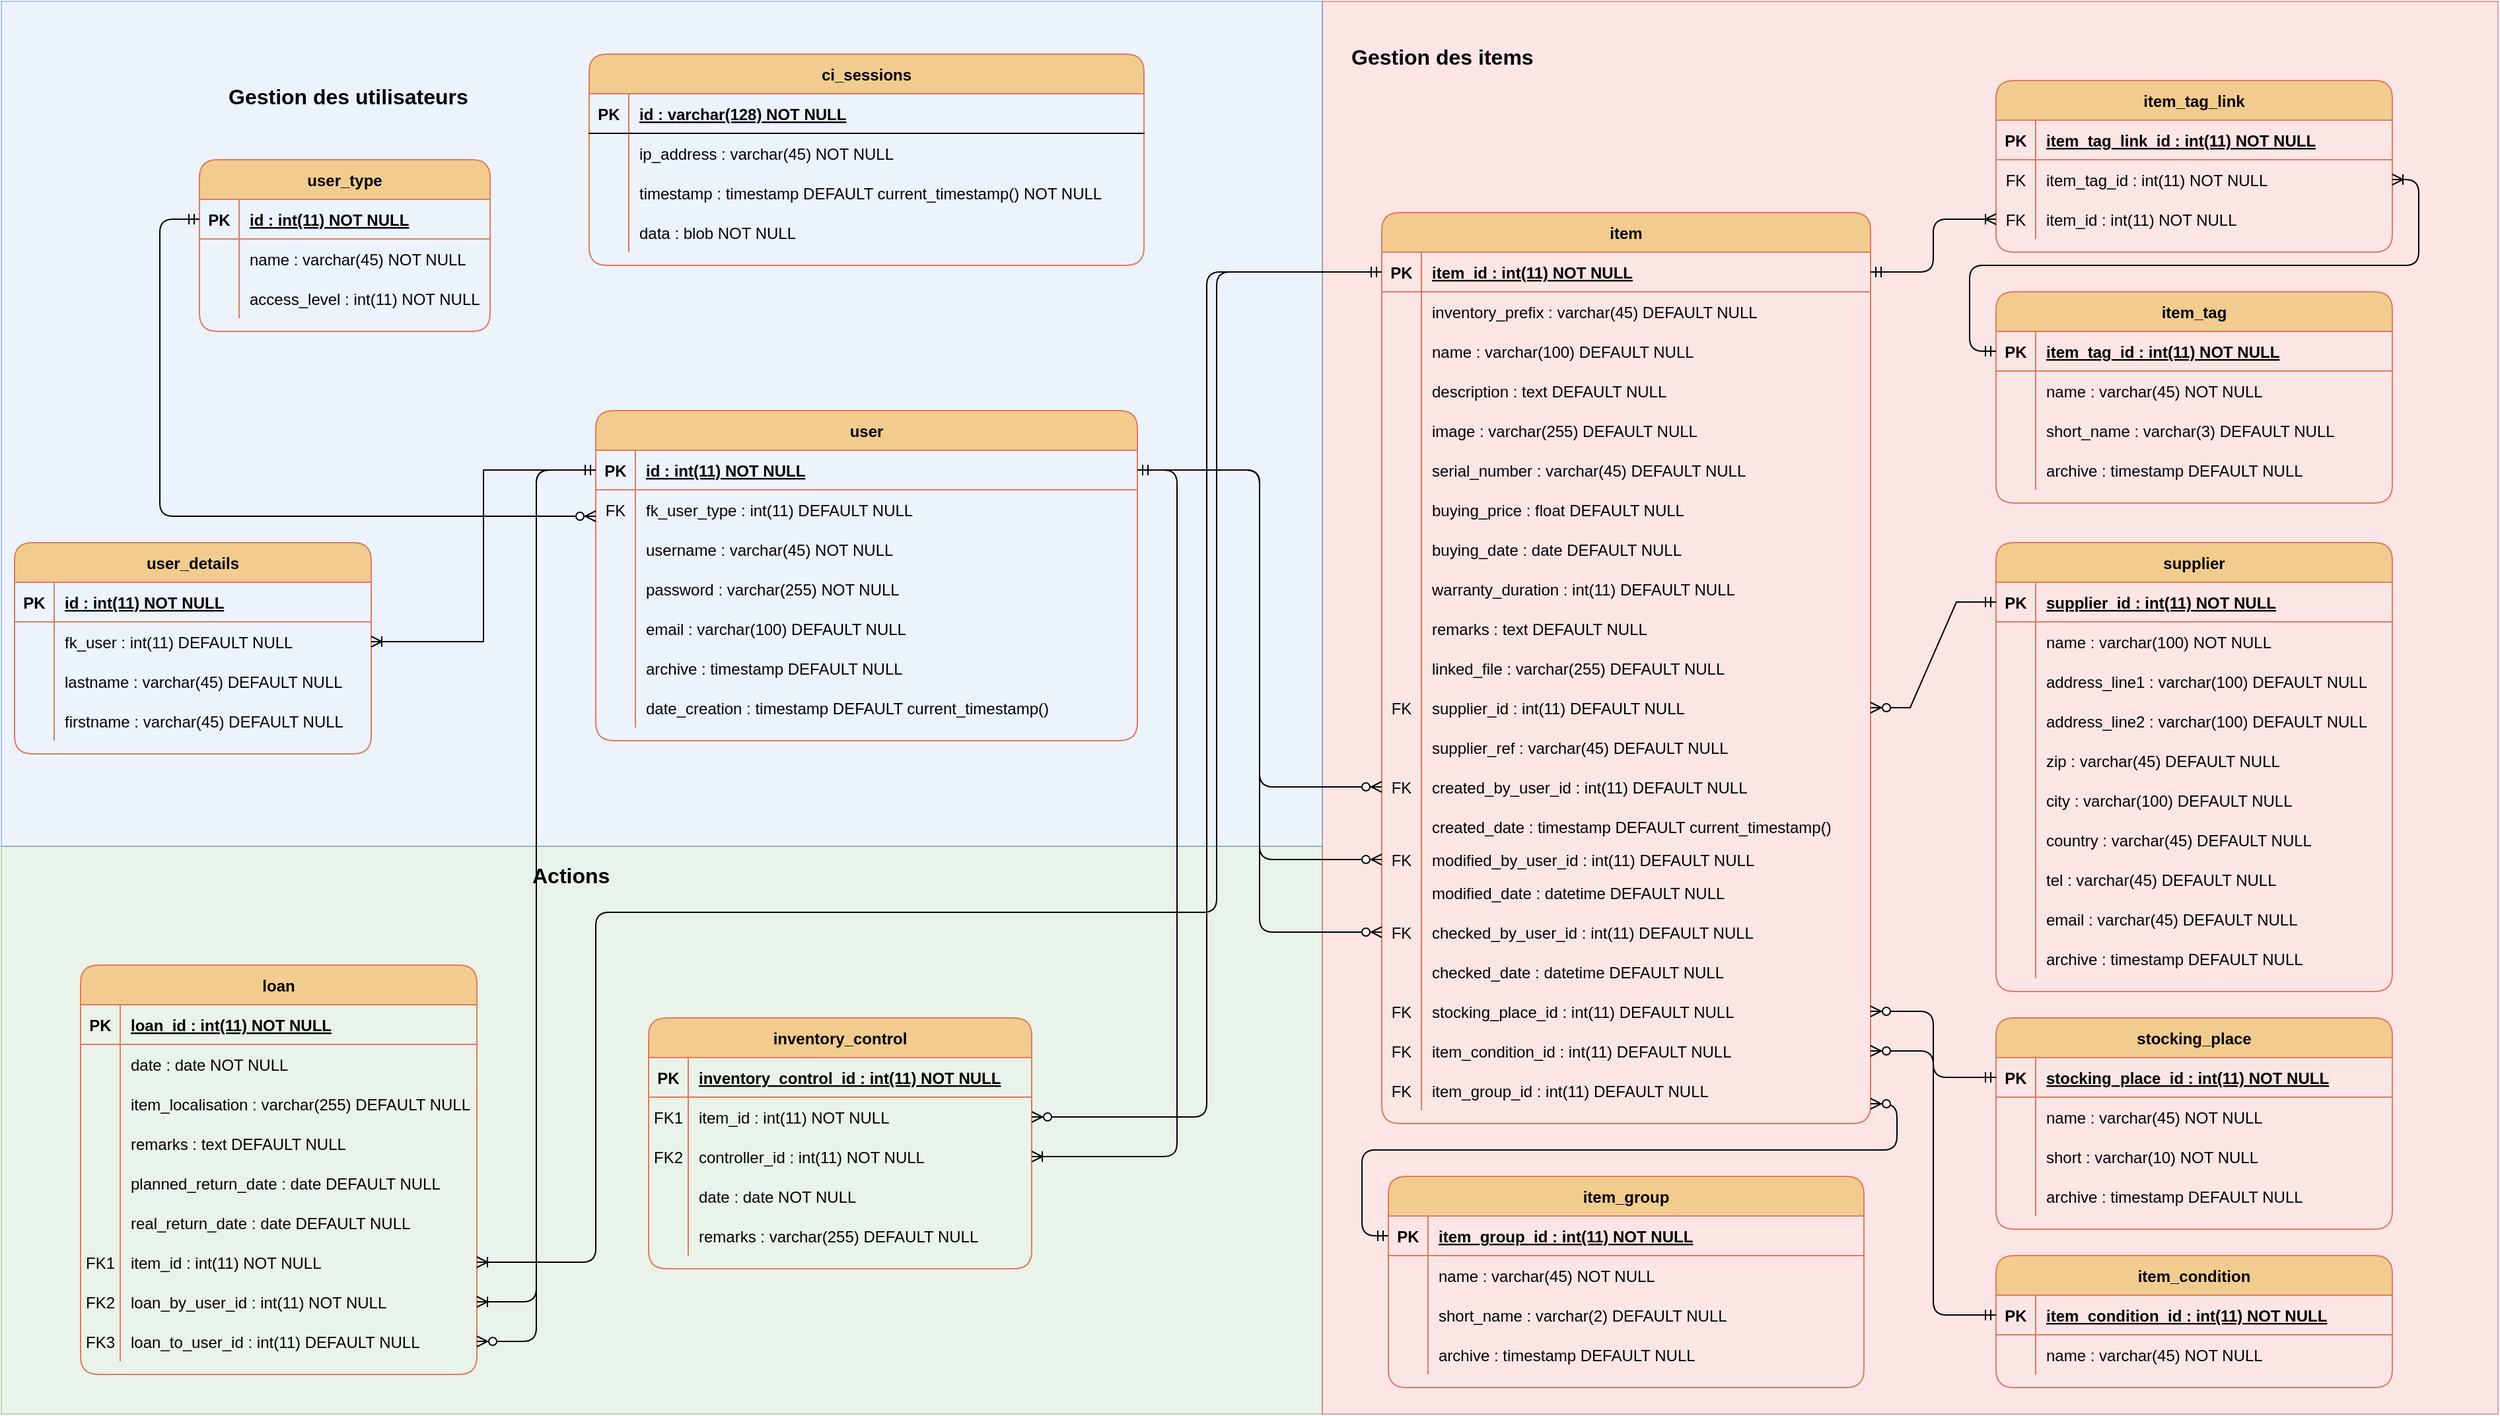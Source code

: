 <mxfile version="15.8.7" type="device"><diagram id="R2lEEEUBdFMjLlhIrx00" name="Page-1"><mxGraphModel dx="5209" dy="2163" grid="1" gridSize="10" guides="1" tooltips="1" connect="1" arrows="1" fold="1" page="1" pageScale="1" pageWidth="827" pageHeight="1169" math="0" shadow="0" extFonts="Permanent Marker^https://fonts.googleapis.com/css?family=Permanent+Marker"><root><mxCell id="0"/><mxCell id="1" parent="0"/><mxCell id="8Z-D0FBpTopQOyKzsEzQ-276" value="" style="rounded=0;whiteSpace=wrap;html=1;fillColor=#d5e8d4;strokeColor=#82b366;opacity=50;" parent="1" vertex="1"><mxGeometry x="-1640" y="680" width="1000" height="430" as="geometry"/></mxCell><mxCell id="8Z-D0FBpTopQOyKzsEzQ-277" value="" style="rounded=0;whiteSpace=wrap;html=1;fillColor=#f8cecc;strokeColor=#b85450;opacity=50;" parent="1" vertex="1"><mxGeometry x="-640" y="40" width="890" height="1070" as="geometry"/></mxCell><mxCell id="8Z-D0FBpTopQOyKzsEzQ-275" value="" style="rounded=0;whiteSpace=wrap;html=1;fillColor=#dae8fc;strokeColor=#6c8ebf;opacity=50;" parent="1" vertex="1"><mxGeometry x="-1640" y="40" width="1000" height="640" as="geometry"/></mxCell><mxCell id="8Z-D0FBpTopQOyKzsEzQ-1" value="loan" style="shape=table;startSize=30;container=1;collapsible=1;childLayout=tableLayout;fixedRows=1;rowLines=0;fontStyle=1;align=center;resizeLast=1;fillColor=#F2CC8F;strokeColor=#E07A5F;rounded=1;" parent="1" vertex="1"><mxGeometry x="-1580" y="770" width="300" height="310" as="geometry"/></mxCell><mxCell id="8Z-D0FBpTopQOyKzsEzQ-2" value="" style="shape=partialRectangle;collapsible=0;dropTarget=0;pointerEvents=0;fillColor=none;top=0;left=0;bottom=1;right=0;points=[[0,0.5],[1,0.5]];portConstraint=eastwest;strokeColor=#E07A5F;rounded=1;" parent="8Z-D0FBpTopQOyKzsEzQ-1" vertex="1"><mxGeometry y="30" width="300" height="30" as="geometry"/></mxCell><mxCell id="8Z-D0FBpTopQOyKzsEzQ-3" value="PK" style="shape=partialRectangle;connectable=0;fillColor=none;top=0;left=0;bottom=0;right=0;fontStyle=1;overflow=hidden;strokeColor=#E07A5F;rounded=1;" parent="8Z-D0FBpTopQOyKzsEzQ-2" vertex="1"><mxGeometry width="30" height="30" as="geometry"><mxRectangle width="30" height="30" as="alternateBounds"/></mxGeometry></mxCell><mxCell id="8Z-D0FBpTopQOyKzsEzQ-4" value="loan_id : int(11) NOT NULL" style="shape=partialRectangle;connectable=0;fillColor=none;top=0;left=0;bottom=0;right=0;align=left;spacingLeft=6;fontStyle=5;overflow=hidden;strokeColor=#E07A5F;rounded=1;" parent="8Z-D0FBpTopQOyKzsEzQ-2" vertex="1"><mxGeometry x="30" width="270" height="30" as="geometry"><mxRectangle width="270" height="30" as="alternateBounds"/></mxGeometry></mxCell><mxCell id="8Z-D0FBpTopQOyKzsEzQ-5" value="" style="shape=partialRectangle;collapsible=0;dropTarget=0;pointerEvents=0;fillColor=none;top=0;left=0;bottom=0;right=0;points=[[0,0.5],[1,0.5]];portConstraint=eastwest;strokeColor=#E07A5F;rounded=1;" parent="8Z-D0FBpTopQOyKzsEzQ-1" vertex="1"><mxGeometry y="60" width="300" height="30" as="geometry"/></mxCell><mxCell id="8Z-D0FBpTopQOyKzsEzQ-6" value="" style="shape=partialRectangle;connectable=0;fillColor=none;top=0;left=0;bottom=0;right=0;editable=1;overflow=hidden;strokeColor=#E07A5F;rounded=1;" parent="8Z-D0FBpTopQOyKzsEzQ-5" vertex="1"><mxGeometry width="30" height="30" as="geometry"><mxRectangle width="30" height="30" as="alternateBounds"/></mxGeometry></mxCell><mxCell id="8Z-D0FBpTopQOyKzsEzQ-7" value="date : date NOT NULL" style="shape=partialRectangle;connectable=0;fillColor=none;top=0;left=0;bottom=0;right=0;align=left;spacingLeft=6;overflow=hidden;strokeColor=#E07A5F;rounded=1;" parent="8Z-D0FBpTopQOyKzsEzQ-5" vertex="1"><mxGeometry x="30" width="270" height="30" as="geometry"><mxRectangle width="270" height="30" as="alternateBounds"/></mxGeometry></mxCell><mxCell id="8Z-D0FBpTopQOyKzsEzQ-8" value="" style="shape=partialRectangle;collapsible=0;dropTarget=0;pointerEvents=0;fillColor=none;top=0;left=0;bottom=0;right=0;points=[[0,0.5],[1,0.5]];portConstraint=eastwest;strokeColor=#E07A5F;rounded=1;" parent="8Z-D0FBpTopQOyKzsEzQ-1" vertex="1"><mxGeometry y="90" width="300" height="30" as="geometry"/></mxCell><mxCell id="8Z-D0FBpTopQOyKzsEzQ-9" value="" style="shape=partialRectangle;connectable=0;fillColor=none;top=0;left=0;bottom=0;right=0;editable=1;overflow=hidden;strokeColor=#E07A5F;rounded=1;" parent="8Z-D0FBpTopQOyKzsEzQ-8" vertex="1"><mxGeometry width="30" height="30" as="geometry"><mxRectangle width="30" height="30" as="alternateBounds"/></mxGeometry></mxCell><mxCell id="8Z-D0FBpTopQOyKzsEzQ-10" value="item_localisation : varchar(255) DEFAULT NULL" style="shape=partialRectangle;connectable=0;fillColor=none;top=0;left=0;bottom=0;right=0;align=left;spacingLeft=6;overflow=hidden;strokeColor=#E07A5F;rounded=1;" parent="8Z-D0FBpTopQOyKzsEzQ-8" vertex="1"><mxGeometry x="30" width="270" height="30" as="geometry"><mxRectangle width="270" height="30" as="alternateBounds"/></mxGeometry></mxCell><mxCell id="8Z-D0FBpTopQOyKzsEzQ-11" value="" style="shape=partialRectangle;collapsible=0;dropTarget=0;pointerEvents=0;fillColor=none;top=0;left=0;bottom=0;right=0;points=[[0,0.5],[1,0.5]];portConstraint=eastwest;strokeColor=#E07A5F;rounded=1;" parent="8Z-D0FBpTopQOyKzsEzQ-1" vertex="1"><mxGeometry y="120" width="300" height="30" as="geometry"/></mxCell><mxCell id="8Z-D0FBpTopQOyKzsEzQ-12" value="" style="shape=partialRectangle;connectable=0;fillColor=none;top=0;left=0;bottom=0;right=0;editable=1;overflow=hidden;strokeColor=#E07A5F;rounded=1;" parent="8Z-D0FBpTopQOyKzsEzQ-11" vertex="1"><mxGeometry width="30" height="30" as="geometry"><mxRectangle width="30" height="30" as="alternateBounds"/></mxGeometry></mxCell><mxCell id="8Z-D0FBpTopQOyKzsEzQ-13" value="remarks : text DEFAULT NULL" style="shape=partialRectangle;connectable=0;fillColor=none;top=0;left=0;bottom=0;right=0;align=left;spacingLeft=6;overflow=hidden;strokeColor=#E07A5F;rounded=1;" parent="8Z-D0FBpTopQOyKzsEzQ-11" vertex="1"><mxGeometry x="30" width="270" height="30" as="geometry"><mxRectangle width="270" height="30" as="alternateBounds"/></mxGeometry></mxCell><mxCell id="8Z-D0FBpTopQOyKzsEzQ-14" style="shape=partialRectangle;collapsible=0;dropTarget=0;pointerEvents=0;fillColor=none;top=0;left=0;bottom=0;right=0;points=[[0,0.5],[1,0.5]];portConstraint=eastwest;strokeColor=#E07A5F;rounded=1;" parent="8Z-D0FBpTopQOyKzsEzQ-1" vertex="1"><mxGeometry y="150" width="300" height="30" as="geometry"/></mxCell><mxCell id="8Z-D0FBpTopQOyKzsEzQ-15" style="shape=partialRectangle;connectable=0;fillColor=none;top=0;left=0;bottom=0;right=0;editable=1;overflow=hidden;strokeColor=#E07A5F;rounded=1;" parent="8Z-D0FBpTopQOyKzsEzQ-14" vertex="1"><mxGeometry width="30" height="30" as="geometry"><mxRectangle width="30" height="30" as="alternateBounds"/></mxGeometry></mxCell><mxCell id="8Z-D0FBpTopQOyKzsEzQ-16" value="planned_return_date : date DEFAULT NULL" style="shape=partialRectangle;connectable=0;fillColor=none;top=0;left=0;bottom=0;right=0;align=left;spacingLeft=6;overflow=hidden;strokeColor=#E07A5F;rounded=1;" parent="8Z-D0FBpTopQOyKzsEzQ-14" vertex="1"><mxGeometry x="30" width="270" height="30" as="geometry"><mxRectangle width="270" height="30" as="alternateBounds"/></mxGeometry></mxCell><mxCell id="8Z-D0FBpTopQOyKzsEzQ-17" style="shape=partialRectangle;collapsible=0;dropTarget=0;pointerEvents=0;fillColor=none;top=0;left=0;bottom=0;right=0;points=[[0,0.5],[1,0.5]];portConstraint=eastwest;strokeColor=#E07A5F;rounded=1;" parent="8Z-D0FBpTopQOyKzsEzQ-1" vertex="1"><mxGeometry y="180" width="300" height="30" as="geometry"/></mxCell><mxCell id="8Z-D0FBpTopQOyKzsEzQ-18" style="shape=partialRectangle;connectable=0;fillColor=none;top=0;left=0;bottom=0;right=0;editable=1;overflow=hidden;strokeColor=#E07A5F;rounded=1;" parent="8Z-D0FBpTopQOyKzsEzQ-17" vertex="1"><mxGeometry width="30" height="30" as="geometry"><mxRectangle width="30" height="30" as="alternateBounds"/></mxGeometry></mxCell><mxCell id="8Z-D0FBpTopQOyKzsEzQ-19" value="real_return_date : date DEFAULT NULL" style="shape=partialRectangle;connectable=0;fillColor=none;top=0;left=0;bottom=0;right=0;align=left;spacingLeft=6;overflow=hidden;strokeColor=#E07A5F;rounded=1;" parent="8Z-D0FBpTopQOyKzsEzQ-17" vertex="1"><mxGeometry x="30" width="270" height="30" as="geometry"><mxRectangle width="270" height="30" as="alternateBounds"/></mxGeometry></mxCell><mxCell id="8Z-D0FBpTopQOyKzsEzQ-20" style="shape=partialRectangle;collapsible=0;dropTarget=0;pointerEvents=0;fillColor=none;top=0;left=0;bottom=0;right=0;points=[[0,0.5],[1,0.5]];portConstraint=eastwest;strokeColor=#E07A5F;rounded=1;" parent="8Z-D0FBpTopQOyKzsEzQ-1" vertex="1"><mxGeometry y="210" width="300" height="30" as="geometry"/></mxCell><mxCell id="8Z-D0FBpTopQOyKzsEzQ-21" value="FK1" style="shape=partialRectangle;connectable=0;fillColor=none;top=0;left=0;bottom=0;right=0;editable=1;overflow=hidden;strokeColor=#E07A5F;rounded=1;" parent="8Z-D0FBpTopQOyKzsEzQ-20" vertex="1"><mxGeometry width="30" height="30" as="geometry"><mxRectangle width="30" height="30" as="alternateBounds"/></mxGeometry></mxCell><mxCell id="8Z-D0FBpTopQOyKzsEzQ-22" value="item_id : int(11) NOT NULL" style="shape=partialRectangle;connectable=0;fillColor=none;top=0;left=0;bottom=0;right=0;align=left;spacingLeft=6;overflow=hidden;strokeColor=#E07A5F;rounded=1;" parent="8Z-D0FBpTopQOyKzsEzQ-20" vertex="1"><mxGeometry x="30" width="270" height="30" as="geometry"><mxRectangle width="270" height="30" as="alternateBounds"/></mxGeometry></mxCell><mxCell id="8Z-D0FBpTopQOyKzsEzQ-23" style="shape=partialRectangle;collapsible=0;dropTarget=0;pointerEvents=0;fillColor=none;top=0;left=0;bottom=0;right=0;points=[[0,0.5],[1,0.5]];portConstraint=eastwest;strokeColor=#E07A5F;rounded=1;" parent="8Z-D0FBpTopQOyKzsEzQ-1" vertex="1"><mxGeometry y="240" width="300" height="30" as="geometry"/></mxCell><mxCell id="8Z-D0FBpTopQOyKzsEzQ-24" value="FK2" style="shape=partialRectangle;connectable=0;fillColor=none;top=0;left=0;bottom=0;right=0;editable=1;overflow=hidden;strokeColor=#E07A5F;rounded=1;" parent="8Z-D0FBpTopQOyKzsEzQ-23" vertex="1"><mxGeometry width="30" height="30" as="geometry"><mxRectangle width="30" height="30" as="alternateBounds"/></mxGeometry></mxCell><mxCell id="8Z-D0FBpTopQOyKzsEzQ-25" value="loan_by_user_id : int(11) NOT NULL" style="shape=partialRectangle;connectable=0;fillColor=none;top=0;left=0;bottom=0;right=0;align=left;spacingLeft=6;overflow=hidden;strokeColor=#E07A5F;rounded=1;" parent="8Z-D0FBpTopQOyKzsEzQ-23" vertex="1"><mxGeometry x="30" width="270" height="30" as="geometry"><mxRectangle width="270" height="30" as="alternateBounds"/></mxGeometry></mxCell><mxCell id="8Z-D0FBpTopQOyKzsEzQ-26" style="shape=partialRectangle;collapsible=0;dropTarget=0;pointerEvents=0;fillColor=none;top=0;left=0;bottom=0;right=0;points=[[0,0.5],[1,0.5]];portConstraint=eastwest;strokeColor=#E07A5F;rounded=1;" parent="8Z-D0FBpTopQOyKzsEzQ-1" vertex="1"><mxGeometry y="270" width="300" height="30" as="geometry"/></mxCell><mxCell id="8Z-D0FBpTopQOyKzsEzQ-27" value="FK3" style="shape=partialRectangle;connectable=0;fillColor=none;top=0;left=0;bottom=0;right=0;editable=1;overflow=hidden;strokeColor=#E07A5F;rounded=1;" parent="8Z-D0FBpTopQOyKzsEzQ-26" vertex="1"><mxGeometry width="30" height="30" as="geometry"><mxRectangle width="30" height="30" as="alternateBounds"/></mxGeometry></mxCell><mxCell id="8Z-D0FBpTopQOyKzsEzQ-28" value="loan_to_user_id : int(11) DEFAULT NULL" style="shape=partialRectangle;connectable=0;fillColor=none;top=0;left=0;bottom=0;right=0;align=left;spacingLeft=6;overflow=hidden;strokeColor=#E07A5F;rounded=1;" parent="8Z-D0FBpTopQOyKzsEzQ-26" vertex="1"><mxGeometry x="30" width="270" height="30" as="geometry"><mxRectangle width="270" height="30" as="alternateBounds"/></mxGeometry></mxCell><mxCell id="8Z-D0FBpTopQOyKzsEzQ-29" value="user" style="shape=table;startSize=30;container=1;collapsible=1;childLayout=tableLayout;fixedRows=1;rowLines=0;fontStyle=1;align=center;resizeLast=1;shadow=0;glass=0;sketch=0;fillColor=#F2CC8F;strokeColor=#E07A5F;rounded=1;" parent="1" vertex="1"><mxGeometry x="-1190" y="350" width="410" height="250" as="geometry"/></mxCell><mxCell id="8Z-D0FBpTopQOyKzsEzQ-30" value="" style="shape=partialRectangle;collapsible=0;dropTarget=0;pointerEvents=0;fillColor=none;top=0;left=0;bottom=1;right=0;points=[[0,0.5],[1,0.5]];portConstraint=eastwest;strokeColor=#E07A5F;rounded=1;" parent="8Z-D0FBpTopQOyKzsEzQ-29" vertex="1"><mxGeometry y="30" width="410" height="30" as="geometry"/></mxCell><mxCell id="8Z-D0FBpTopQOyKzsEzQ-31" value="PK" style="shape=partialRectangle;connectable=0;fillColor=none;top=0;left=0;bottom=0;right=0;fontStyle=1;overflow=hidden;strokeColor=#E07A5F;rounded=1;" parent="8Z-D0FBpTopQOyKzsEzQ-30" vertex="1"><mxGeometry width="30" height="30" as="geometry"><mxRectangle width="30" height="30" as="alternateBounds"/></mxGeometry></mxCell><mxCell id="8Z-D0FBpTopQOyKzsEzQ-32" value="id : int(11) NOT NULL" style="shape=partialRectangle;connectable=0;fillColor=none;top=0;left=0;bottom=0;right=0;align=left;spacingLeft=6;fontStyle=5;overflow=hidden;strokeColor=#E07A5F;rounded=1;" parent="8Z-D0FBpTopQOyKzsEzQ-30" vertex="1"><mxGeometry x="30" width="380" height="30" as="geometry"><mxRectangle width="380" height="30" as="alternateBounds"/></mxGeometry></mxCell><mxCell id="8Z-D0FBpTopQOyKzsEzQ-51" style="shape=partialRectangle;collapsible=0;dropTarget=0;pointerEvents=0;fillColor=none;top=0;left=0;bottom=0;right=0;points=[[0,0.5],[1,0.5]];portConstraint=eastwest;strokeColor=#E07A5F;rounded=1;" parent="8Z-D0FBpTopQOyKzsEzQ-29" vertex="1"><mxGeometry y="60" width="410" height="30" as="geometry"/></mxCell><mxCell id="8Z-D0FBpTopQOyKzsEzQ-52" value="FK" style="shape=partialRectangle;connectable=0;fillColor=none;top=0;left=0;bottom=0;right=0;editable=1;overflow=hidden;strokeColor=#E07A5F;rounded=1;" parent="8Z-D0FBpTopQOyKzsEzQ-51" vertex="1"><mxGeometry width="30" height="30" as="geometry"><mxRectangle width="30" height="30" as="alternateBounds"/></mxGeometry></mxCell><mxCell id="8Z-D0FBpTopQOyKzsEzQ-53" value="fk_user_type : int(11) DEFAULT NULL" style="shape=partialRectangle;connectable=0;fillColor=none;top=0;left=0;bottom=0;right=0;align=left;spacingLeft=6;overflow=hidden;strokeColor=#E07A5F;rounded=1;" parent="8Z-D0FBpTopQOyKzsEzQ-51" vertex="1"><mxGeometry x="30" width="380" height="30" as="geometry"><mxRectangle width="380" height="30" as="alternateBounds"/></mxGeometry></mxCell><mxCell id="8Z-D0FBpTopQOyKzsEzQ-39" value="" style="shape=partialRectangle;collapsible=0;dropTarget=0;pointerEvents=0;fillColor=none;top=0;left=0;bottom=0;right=0;points=[[0,0.5],[1,0.5]];portConstraint=eastwest;strokeColor=#E07A5F;rounded=1;" parent="8Z-D0FBpTopQOyKzsEzQ-29" vertex="1"><mxGeometry y="90" width="410" height="30" as="geometry"/></mxCell><mxCell id="8Z-D0FBpTopQOyKzsEzQ-40" value="" style="shape=partialRectangle;connectable=0;fillColor=none;top=0;left=0;bottom=0;right=0;editable=1;overflow=hidden;strokeColor=#E07A5F;rounded=1;" parent="8Z-D0FBpTopQOyKzsEzQ-39" vertex="1"><mxGeometry width="30" height="30" as="geometry"><mxRectangle width="30" height="30" as="alternateBounds"/></mxGeometry></mxCell><mxCell id="8Z-D0FBpTopQOyKzsEzQ-41" value="username : varchar(45) NOT NULL" style="shape=partialRectangle;connectable=0;fillColor=none;top=0;left=0;bottom=0;right=0;align=left;spacingLeft=6;overflow=hidden;strokeColor=#E07A5F;rounded=1;" parent="8Z-D0FBpTopQOyKzsEzQ-39" vertex="1"><mxGeometry x="30" width="380" height="30" as="geometry"><mxRectangle width="380" height="30" as="alternateBounds"/></mxGeometry></mxCell><mxCell id="8Z-D0FBpTopQOyKzsEzQ-42" style="shape=partialRectangle;collapsible=0;dropTarget=0;pointerEvents=0;fillColor=none;top=0;left=0;bottom=0;right=0;points=[[0,0.5],[1,0.5]];portConstraint=eastwest;strokeColor=#E07A5F;rounded=1;" parent="8Z-D0FBpTopQOyKzsEzQ-29" vertex="1"><mxGeometry y="120" width="410" height="30" as="geometry"/></mxCell><mxCell id="8Z-D0FBpTopQOyKzsEzQ-43" style="shape=partialRectangle;connectable=0;fillColor=none;top=0;left=0;bottom=0;right=0;editable=1;overflow=hidden;strokeColor=#E07A5F;rounded=1;" parent="8Z-D0FBpTopQOyKzsEzQ-42" vertex="1"><mxGeometry width="30" height="30" as="geometry"><mxRectangle width="30" height="30" as="alternateBounds"/></mxGeometry></mxCell><mxCell id="8Z-D0FBpTopQOyKzsEzQ-44" value="password : varchar(255) NOT NULL" style="shape=partialRectangle;connectable=0;fillColor=none;top=0;left=0;bottom=0;right=0;align=left;spacingLeft=6;overflow=hidden;strokeColor=#E07A5F;rounded=1;" parent="8Z-D0FBpTopQOyKzsEzQ-42" vertex="1"><mxGeometry x="30" width="380" height="30" as="geometry"><mxRectangle width="380" height="30" as="alternateBounds"/></mxGeometry></mxCell><mxCell id="8Z-D0FBpTopQOyKzsEzQ-45" style="shape=partialRectangle;collapsible=0;dropTarget=0;pointerEvents=0;fillColor=none;top=0;left=0;bottom=0;right=0;points=[[0,0.5],[1,0.5]];portConstraint=eastwest;strokeColor=#E07A5F;rounded=1;" parent="8Z-D0FBpTopQOyKzsEzQ-29" vertex="1"><mxGeometry y="150" width="410" height="30" as="geometry"/></mxCell><mxCell id="8Z-D0FBpTopQOyKzsEzQ-46" style="shape=partialRectangle;connectable=0;fillColor=none;top=0;left=0;bottom=0;right=0;editable=1;overflow=hidden;strokeColor=#E07A5F;rounded=1;" parent="8Z-D0FBpTopQOyKzsEzQ-45" vertex="1"><mxGeometry width="30" height="30" as="geometry"><mxRectangle width="30" height="30" as="alternateBounds"/></mxGeometry></mxCell><mxCell id="8Z-D0FBpTopQOyKzsEzQ-47" value="email : varchar(100) DEFAULT NULL" style="shape=partialRectangle;connectable=0;fillColor=none;top=0;left=0;bottom=0;right=0;align=left;spacingLeft=6;overflow=hidden;strokeColor=#E07A5F;rounded=1;" parent="8Z-D0FBpTopQOyKzsEzQ-45" vertex="1"><mxGeometry x="30" width="380" height="30" as="geometry"><mxRectangle width="380" height="30" as="alternateBounds"/></mxGeometry></mxCell><mxCell id="8Z-D0FBpTopQOyKzsEzQ-54" style="shape=partialRectangle;collapsible=0;dropTarget=0;pointerEvents=0;fillColor=none;top=0;left=0;bottom=0;right=0;points=[[0,0.5],[1,0.5]];portConstraint=eastwest;strokeColor=#E07A5F;rounded=1;" parent="8Z-D0FBpTopQOyKzsEzQ-29" vertex="1"><mxGeometry y="180" width="410" height="30" as="geometry"/></mxCell><mxCell id="8Z-D0FBpTopQOyKzsEzQ-55" style="shape=partialRectangle;connectable=0;fillColor=none;top=0;left=0;bottom=0;right=0;editable=1;overflow=hidden;strokeColor=#E07A5F;rounded=1;" parent="8Z-D0FBpTopQOyKzsEzQ-54" vertex="1"><mxGeometry width="30" height="30" as="geometry"><mxRectangle width="30" height="30" as="alternateBounds"/></mxGeometry></mxCell><mxCell id="8Z-D0FBpTopQOyKzsEzQ-56" value="archive : timestamp DEFAULT NULL" style="shape=partialRectangle;connectable=0;fillColor=none;top=0;left=0;bottom=0;right=0;align=left;spacingLeft=6;overflow=hidden;strokeColor=#E07A5F;rounded=1;" parent="8Z-D0FBpTopQOyKzsEzQ-54" vertex="1"><mxGeometry x="30" width="380" height="30" as="geometry"><mxRectangle width="380" height="30" as="alternateBounds"/></mxGeometry></mxCell><mxCell id="8Z-D0FBpTopQOyKzsEzQ-48" style="shape=partialRectangle;collapsible=0;dropTarget=0;pointerEvents=0;fillColor=none;top=0;left=0;bottom=0;right=0;points=[[0,0.5],[1,0.5]];portConstraint=eastwest;strokeColor=#E07A5F;rounded=1;" parent="8Z-D0FBpTopQOyKzsEzQ-29" vertex="1"><mxGeometry y="210" width="410" height="30" as="geometry"/></mxCell><mxCell id="8Z-D0FBpTopQOyKzsEzQ-49" style="shape=partialRectangle;connectable=0;fillColor=none;top=0;left=0;bottom=0;right=0;editable=1;overflow=hidden;strokeColor=#E07A5F;rounded=1;" parent="8Z-D0FBpTopQOyKzsEzQ-48" vertex="1"><mxGeometry width="30" height="30" as="geometry"><mxRectangle width="30" height="30" as="alternateBounds"/></mxGeometry></mxCell><mxCell id="8Z-D0FBpTopQOyKzsEzQ-50" value="date_creation : timestamp DEFAULT current_timestamp()" style="shape=partialRectangle;connectable=0;fillColor=none;top=0;left=0;bottom=0;right=0;align=left;spacingLeft=6;overflow=hidden;strokeColor=#E07A5F;rounded=1;" parent="8Z-D0FBpTopQOyKzsEzQ-48" vertex="1"><mxGeometry x="30" width="380" height="30" as="geometry"><mxRectangle width="380" height="30" as="alternateBounds"/></mxGeometry></mxCell><mxCell id="8Z-D0FBpTopQOyKzsEzQ-57" value="stocking_place" style="shape=table;startSize=30;container=1;collapsible=1;childLayout=tableLayout;fixedRows=1;rowLines=0;fontStyle=1;align=center;resizeLast=1;shadow=0;glass=0;sketch=0;fillColor=#F2CC8F;strokeColor=#E07A5F;rounded=1;" parent="1" vertex="1"><mxGeometry x="-130" y="810" width="300" height="160" as="geometry"/></mxCell><mxCell id="8Z-D0FBpTopQOyKzsEzQ-58" value="" style="shape=partialRectangle;collapsible=0;dropTarget=0;pointerEvents=0;fillColor=none;top=0;left=0;bottom=1;right=0;points=[[0,0.5],[1,0.5]];portConstraint=eastwest;strokeColor=#E07A5F;rounded=1;" parent="8Z-D0FBpTopQOyKzsEzQ-57" vertex="1"><mxGeometry y="30" width="300" height="30" as="geometry"/></mxCell><mxCell id="8Z-D0FBpTopQOyKzsEzQ-59" value="PK" style="shape=partialRectangle;connectable=0;fillColor=none;top=0;left=0;bottom=0;right=0;fontStyle=1;overflow=hidden;strokeColor=#E07A5F;rounded=1;" parent="8Z-D0FBpTopQOyKzsEzQ-58" vertex="1"><mxGeometry width="30" height="30" as="geometry"><mxRectangle width="30" height="30" as="alternateBounds"/></mxGeometry></mxCell><mxCell id="8Z-D0FBpTopQOyKzsEzQ-60" value="stocking_place_id : int(11) NOT NULL" style="shape=partialRectangle;connectable=0;fillColor=none;top=0;left=0;bottom=0;right=0;align=left;spacingLeft=6;fontStyle=5;overflow=hidden;strokeColor=#E07A5F;rounded=1;" parent="8Z-D0FBpTopQOyKzsEzQ-58" vertex="1"><mxGeometry x="30" width="270" height="30" as="geometry"><mxRectangle width="270" height="30" as="alternateBounds"/></mxGeometry></mxCell><mxCell id="8Z-D0FBpTopQOyKzsEzQ-61" value="" style="shape=partialRectangle;collapsible=0;dropTarget=0;pointerEvents=0;fillColor=none;top=0;left=0;bottom=0;right=0;points=[[0,0.5],[1,0.5]];portConstraint=eastwest;strokeColor=#E07A5F;rounded=1;" parent="8Z-D0FBpTopQOyKzsEzQ-57" vertex="1"><mxGeometry y="60" width="300" height="30" as="geometry"/></mxCell><mxCell id="8Z-D0FBpTopQOyKzsEzQ-62" value="" style="shape=partialRectangle;connectable=0;fillColor=none;top=0;left=0;bottom=0;right=0;editable=1;overflow=hidden;strokeColor=#E07A5F;rounded=1;" parent="8Z-D0FBpTopQOyKzsEzQ-61" vertex="1"><mxGeometry width="30" height="30" as="geometry"><mxRectangle width="30" height="30" as="alternateBounds"/></mxGeometry></mxCell><mxCell id="8Z-D0FBpTopQOyKzsEzQ-63" value="name : varchar(45) NOT NULL" style="shape=partialRectangle;connectable=0;fillColor=none;top=0;left=0;bottom=0;right=0;align=left;spacingLeft=6;overflow=hidden;strokeColor=#E07A5F;rounded=1;" parent="8Z-D0FBpTopQOyKzsEzQ-61" vertex="1"><mxGeometry x="30" width="270" height="30" as="geometry"><mxRectangle width="270" height="30" as="alternateBounds"/></mxGeometry></mxCell><mxCell id="8Z-D0FBpTopQOyKzsEzQ-64" value="" style="shape=partialRectangle;collapsible=0;dropTarget=0;pointerEvents=0;fillColor=none;top=0;left=0;bottom=0;right=0;points=[[0,0.5],[1,0.5]];portConstraint=eastwest;strokeColor=#E07A5F;rounded=1;" parent="8Z-D0FBpTopQOyKzsEzQ-57" vertex="1"><mxGeometry y="90" width="300" height="30" as="geometry"/></mxCell><mxCell id="8Z-D0FBpTopQOyKzsEzQ-65" value="" style="shape=partialRectangle;connectable=0;fillColor=none;top=0;left=0;bottom=0;right=0;editable=1;overflow=hidden;strokeColor=#E07A5F;rounded=1;" parent="8Z-D0FBpTopQOyKzsEzQ-64" vertex="1"><mxGeometry width="30" height="30" as="geometry"><mxRectangle width="30" height="30" as="alternateBounds"/></mxGeometry></mxCell><mxCell id="8Z-D0FBpTopQOyKzsEzQ-66" value="short : varchar(10) NOT NULL" style="shape=partialRectangle;connectable=0;fillColor=none;top=0;left=0;bottom=0;right=0;align=left;spacingLeft=6;overflow=hidden;strokeColor=#E07A5F;rounded=1;" parent="8Z-D0FBpTopQOyKzsEzQ-64" vertex="1"><mxGeometry x="30" width="270" height="30" as="geometry"><mxRectangle width="270" height="30" as="alternateBounds"/></mxGeometry></mxCell><mxCell id="3r2OSlJbMdKb_LHEKvYN-4" value="" style="shape=partialRectangle;collapsible=0;dropTarget=0;pointerEvents=0;fillColor=none;top=0;left=0;bottom=0;right=0;points=[[0,0.5],[1,0.5]];portConstraint=eastwest;strokeColor=#E07A5F;rounded=1;" vertex="1" parent="8Z-D0FBpTopQOyKzsEzQ-57"><mxGeometry y="120" width="300" height="30" as="geometry"/></mxCell><mxCell id="3r2OSlJbMdKb_LHEKvYN-5" value="" style="shape=partialRectangle;connectable=0;fillColor=none;top=0;left=0;bottom=0;right=0;editable=1;overflow=hidden;strokeColor=#E07A5F;rounded=1;" vertex="1" parent="3r2OSlJbMdKb_LHEKvYN-4"><mxGeometry width="30" height="30" as="geometry"><mxRectangle width="30" height="30" as="alternateBounds"/></mxGeometry></mxCell><mxCell id="3r2OSlJbMdKb_LHEKvYN-6" value="archive : timestamp DEFAULT NULL" style="shape=partialRectangle;connectable=0;fillColor=none;top=0;left=0;bottom=0;right=0;align=left;spacingLeft=6;overflow=hidden;strokeColor=#E07A5F;rounded=1;" vertex="1" parent="3r2OSlJbMdKb_LHEKvYN-4"><mxGeometry x="30" width="270" height="30" as="geometry"><mxRectangle width="270" height="30" as="alternateBounds"/></mxGeometry></mxCell><mxCell id="8Z-D0FBpTopQOyKzsEzQ-67" value="inventory_control" style="shape=table;startSize=30;container=1;collapsible=1;childLayout=tableLayout;fixedRows=1;rowLines=0;fontStyle=1;align=center;resizeLast=1;shadow=0;glass=0;sketch=0;fillColor=#F2CC8F;strokeColor=#E07A5F;rounded=1;" parent="1" vertex="1"><mxGeometry x="-1150" y="810" width="290" height="190" as="geometry"/></mxCell><mxCell id="8Z-D0FBpTopQOyKzsEzQ-68" value="" style="shape=partialRectangle;collapsible=0;dropTarget=0;pointerEvents=0;fillColor=none;top=0;left=0;bottom=1;right=0;points=[[0,0.5],[1,0.5]];portConstraint=eastwest;strokeColor=#E07A5F;rounded=1;" parent="8Z-D0FBpTopQOyKzsEzQ-67" vertex="1"><mxGeometry y="30" width="290" height="30" as="geometry"/></mxCell><mxCell id="8Z-D0FBpTopQOyKzsEzQ-69" value="PK" style="shape=partialRectangle;connectable=0;fillColor=none;top=0;left=0;bottom=0;right=0;fontStyle=1;overflow=hidden;strokeColor=#E07A5F;rounded=1;" parent="8Z-D0FBpTopQOyKzsEzQ-68" vertex="1"><mxGeometry width="30" height="30" as="geometry"><mxRectangle width="30" height="30" as="alternateBounds"/></mxGeometry></mxCell><mxCell id="8Z-D0FBpTopQOyKzsEzQ-70" value="inventory_control_id : int(11) NOT NULL" style="shape=partialRectangle;connectable=0;fillColor=none;top=0;left=0;bottom=0;right=0;align=left;spacingLeft=6;fontStyle=5;overflow=hidden;strokeColor=#E07A5F;rounded=1;" parent="8Z-D0FBpTopQOyKzsEzQ-68" vertex="1"><mxGeometry x="30" width="260" height="30" as="geometry"><mxRectangle width="260" height="30" as="alternateBounds"/></mxGeometry></mxCell><mxCell id="8Z-D0FBpTopQOyKzsEzQ-71" value="" style="shape=partialRectangle;collapsible=0;dropTarget=0;pointerEvents=0;fillColor=none;top=0;left=0;bottom=0;right=0;points=[[0,0.5],[1,0.5]];portConstraint=eastwest;strokeColor=#E07A5F;rounded=1;" parent="8Z-D0FBpTopQOyKzsEzQ-67" vertex="1"><mxGeometry y="60" width="290" height="30" as="geometry"/></mxCell><mxCell id="8Z-D0FBpTopQOyKzsEzQ-72" value="FK1" style="shape=partialRectangle;connectable=0;fillColor=none;top=0;left=0;bottom=0;right=0;editable=1;overflow=hidden;strokeColor=#E07A5F;rounded=1;" parent="8Z-D0FBpTopQOyKzsEzQ-71" vertex="1"><mxGeometry width="30" height="30" as="geometry"><mxRectangle width="30" height="30" as="alternateBounds"/></mxGeometry></mxCell><mxCell id="8Z-D0FBpTopQOyKzsEzQ-73" value="item_id : int(11) NOT NULL" style="shape=partialRectangle;connectable=0;fillColor=none;top=0;left=0;bottom=0;right=0;align=left;spacingLeft=6;overflow=hidden;strokeColor=#E07A5F;rounded=1;" parent="8Z-D0FBpTopQOyKzsEzQ-71" vertex="1"><mxGeometry x="30" width="260" height="30" as="geometry"><mxRectangle width="260" height="30" as="alternateBounds"/></mxGeometry></mxCell><mxCell id="8Z-D0FBpTopQOyKzsEzQ-74" value="" style="shape=partialRectangle;collapsible=0;dropTarget=0;pointerEvents=0;fillColor=none;top=0;left=0;bottom=0;right=0;points=[[0,0.5],[1,0.5]];portConstraint=eastwest;strokeColor=#E07A5F;rounded=1;" parent="8Z-D0FBpTopQOyKzsEzQ-67" vertex="1"><mxGeometry y="90" width="290" height="30" as="geometry"/></mxCell><mxCell id="8Z-D0FBpTopQOyKzsEzQ-75" value="FK2" style="shape=partialRectangle;connectable=0;fillColor=none;top=0;left=0;bottom=0;right=0;editable=1;overflow=hidden;strokeColor=#E07A5F;rounded=1;" parent="8Z-D0FBpTopQOyKzsEzQ-74" vertex="1"><mxGeometry width="30" height="30" as="geometry"><mxRectangle width="30" height="30" as="alternateBounds"/></mxGeometry></mxCell><mxCell id="8Z-D0FBpTopQOyKzsEzQ-76" value="controller_id : int(11) NOT NULL" style="shape=partialRectangle;connectable=0;fillColor=none;top=0;left=0;bottom=0;right=0;align=left;spacingLeft=6;overflow=hidden;strokeColor=#E07A5F;rounded=1;" parent="8Z-D0FBpTopQOyKzsEzQ-74" vertex="1"><mxGeometry x="30" width="260" height="30" as="geometry"><mxRectangle width="260" height="30" as="alternateBounds"/></mxGeometry></mxCell><mxCell id="8Z-D0FBpTopQOyKzsEzQ-77" value="" style="shape=partialRectangle;collapsible=0;dropTarget=0;pointerEvents=0;fillColor=none;top=0;left=0;bottom=0;right=0;points=[[0,0.5],[1,0.5]];portConstraint=eastwest;strokeColor=#E07A5F;rounded=1;" parent="8Z-D0FBpTopQOyKzsEzQ-67" vertex="1"><mxGeometry y="120" width="290" height="30" as="geometry"/></mxCell><mxCell id="8Z-D0FBpTopQOyKzsEzQ-78" value="" style="shape=partialRectangle;connectable=0;fillColor=none;top=0;left=0;bottom=0;right=0;editable=1;overflow=hidden;strokeColor=#E07A5F;rounded=1;" parent="8Z-D0FBpTopQOyKzsEzQ-77" vertex="1"><mxGeometry width="30" height="30" as="geometry"><mxRectangle width="30" height="30" as="alternateBounds"/></mxGeometry></mxCell><mxCell id="8Z-D0FBpTopQOyKzsEzQ-79" value="date : date NOT NULL" style="shape=partialRectangle;connectable=0;fillColor=none;top=0;left=0;bottom=0;right=0;align=left;spacingLeft=6;overflow=hidden;strokeColor=#E07A5F;rounded=1;" parent="8Z-D0FBpTopQOyKzsEzQ-77" vertex="1"><mxGeometry x="30" width="260" height="30" as="geometry"><mxRectangle width="260" height="30" as="alternateBounds"/></mxGeometry></mxCell><mxCell id="8Z-D0FBpTopQOyKzsEzQ-80" style="shape=partialRectangle;collapsible=0;dropTarget=0;pointerEvents=0;fillColor=none;top=0;left=0;bottom=0;right=0;points=[[0,0.5],[1,0.5]];portConstraint=eastwest;strokeColor=#E07A5F;rounded=1;" parent="8Z-D0FBpTopQOyKzsEzQ-67" vertex="1"><mxGeometry y="150" width="290" height="30" as="geometry"/></mxCell><mxCell id="8Z-D0FBpTopQOyKzsEzQ-81" style="shape=partialRectangle;connectable=0;fillColor=none;top=0;left=0;bottom=0;right=0;editable=1;overflow=hidden;strokeColor=#E07A5F;rounded=1;" parent="8Z-D0FBpTopQOyKzsEzQ-80" vertex="1"><mxGeometry width="30" height="30" as="geometry"><mxRectangle width="30" height="30" as="alternateBounds"/></mxGeometry></mxCell><mxCell id="8Z-D0FBpTopQOyKzsEzQ-82" value="remarks : varchar(255) DEFAULT NULL" style="shape=partialRectangle;connectable=0;fillColor=none;top=0;left=0;bottom=0;right=0;align=left;spacingLeft=6;overflow=hidden;strokeColor=#E07A5F;rounded=1;" parent="8Z-D0FBpTopQOyKzsEzQ-80" vertex="1"><mxGeometry x="30" width="260" height="30" as="geometry"><mxRectangle width="260" height="30" as="alternateBounds"/></mxGeometry></mxCell><mxCell id="8Z-D0FBpTopQOyKzsEzQ-83" value="supplier" style="shape=table;startSize=30;container=1;collapsible=1;childLayout=tableLayout;fixedRows=1;rowLines=0;fontStyle=1;align=center;resizeLast=1;shadow=0;glass=0;sketch=0;fillColor=#F2CC8F;strokeColor=#E07A5F;rounded=1;" parent="1" vertex="1"><mxGeometry x="-130" y="450" width="300" height="340" as="geometry"/></mxCell><mxCell id="8Z-D0FBpTopQOyKzsEzQ-84" value="" style="shape=partialRectangle;collapsible=0;dropTarget=0;pointerEvents=0;fillColor=none;top=0;left=0;bottom=1;right=0;points=[[0,0.5],[1,0.5]];portConstraint=eastwest;strokeColor=#E07A5F;rounded=1;" parent="8Z-D0FBpTopQOyKzsEzQ-83" vertex="1"><mxGeometry y="30" width="300" height="30" as="geometry"/></mxCell><mxCell id="8Z-D0FBpTopQOyKzsEzQ-85" value="PK" style="shape=partialRectangle;connectable=0;fillColor=none;top=0;left=0;bottom=0;right=0;fontStyle=1;overflow=hidden;strokeColor=#E07A5F;rounded=1;" parent="8Z-D0FBpTopQOyKzsEzQ-84" vertex="1"><mxGeometry width="30" height="30" as="geometry"><mxRectangle width="30" height="30" as="alternateBounds"/></mxGeometry></mxCell><mxCell id="8Z-D0FBpTopQOyKzsEzQ-86" value="supplier_id : int(11) NOT NULL" style="shape=partialRectangle;connectable=0;fillColor=none;top=0;left=0;bottom=0;right=0;align=left;spacingLeft=6;fontStyle=5;overflow=hidden;strokeColor=#E07A5F;rounded=1;" parent="8Z-D0FBpTopQOyKzsEzQ-84" vertex="1"><mxGeometry x="30" width="270" height="30" as="geometry"><mxRectangle width="270" height="30" as="alternateBounds"/></mxGeometry></mxCell><mxCell id="8Z-D0FBpTopQOyKzsEzQ-87" value="" style="shape=partialRectangle;collapsible=0;dropTarget=0;pointerEvents=0;fillColor=none;top=0;left=0;bottom=0;right=0;points=[[0,0.5],[1,0.5]];portConstraint=eastwest;strokeColor=#E07A5F;rounded=1;" parent="8Z-D0FBpTopQOyKzsEzQ-83" vertex="1"><mxGeometry y="60" width="300" height="30" as="geometry"/></mxCell><mxCell id="8Z-D0FBpTopQOyKzsEzQ-88" value="" style="shape=partialRectangle;connectable=0;fillColor=none;top=0;left=0;bottom=0;right=0;editable=1;overflow=hidden;strokeColor=#E07A5F;rounded=1;" parent="8Z-D0FBpTopQOyKzsEzQ-87" vertex="1"><mxGeometry width="30" height="30" as="geometry"><mxRectangle width="30" height="30" as="alternateBounds"/></mxGeometry></mxCell><mxCell id="8Z-D0FBpTopQOyKzsEzQ-89" value="name : varchar(100) NOT NULL" style="shape=partialRectangle;connectable=0;fillColor=none;top=0;left=0;bottom=0;right=0;align=left;spacingLeft=6;overflow=hidden;strokeColor=#E07A5F;rounded=1;" parent="8Z-D0FBpTopQOyKzsEzQ-87" vertex="1"><mxGeometry x="30" width="270" height="30" as="geometry"><mxRectangle width="270" height="30" as="alternateBounds"/></mxGeometry></mxCell><mxCell id="8Z-D0FBpTopQOyKzsEzQ-90" value="" style="shape=partialRectangle;collapsible=0;dropTarget=0;pointerEvents=0;fillColor=none;top=0;left=0;bottom=0;right=0;points=[[0,0.5],[1,0.5]];portConstraint=eastwest;strokeColor=#E07A5F;rounded=1;" parent="8Z-D0FBpTopQOyKzsEzQ-83" vertex="1"><mxGeometry y="90" width="300" height="30" as="geometry"/></mxCell><mxCell id="8Z-D0FBpTopQOyKzsEzQ-91" value="" style="shape=partialRectangle;connectable=0;fillColor=none;top=0;left=0;bottom=0;right=0;editable=1;overflow=hidden;strokeColor=#E07A5F;rounded=1;" parent="8Z-D0FBpTopQOyKzsEzQ-90" vertex="1"><mxGeometry width="30" height="30" as="geometry"><mxRectangle width="30" height="30" as="alternateBounds"/></mxGeometry></mxCell><mxCell id="8Z-D0FBpTopQOyKzsEzQ-92" value="address_line1 : varchar(100) DEFAULT NULL" style="shape=partialRectangle;connectable=0;fillColor=none;top=0;left=0;bottom=0;right=0;align=left;spacingLeft=6;overflow=hidden;strokeColor=#E07A5F;rounded=1;" parent="8Z-D0FBpTopQOyKzsEzQ-90" vertex="1"><mxGeometry x="30" width="270" height="30" as="geometry"><mxRectangle width="270" height="30" as="alternateBounds"/></mxGeometry></mxCell><mxCell id="8Z-D0FBpTopQOyKzsEzQ-93" value="" style="shape=partialRectangle;collapsible=0;dropTarget=0;pointerEvents=0;fillColor=none;top=0;left=0;bottom=0;right=0;points=[[0,0.5],[1,0.5]];portConstraint=eastwest;strokeColor=#E07A5F;rounded=1;" parent="8Z-D0FBpTopQOyKzsEzQ-83" vertex="1"><mxGeometry y="120" width="300" height="30" as="geometry"/></mxCell><mxCell id="8Z-D0FBpTopQOyKzsEzQ-94" value="" style="shape=partialRectangle;connectable=0;fillColor=none;top=0;left=0;bottom=0;right=0;editable=1;overflow=hidden;strokeColor=#E07A5F;rounded=1;" parent="8Z-D0FBpTopQOyKzsEzQ-93" vertex="1"><mxGeometry width="30" height="30" as="geometry"><mxRectangle width="30" height="30" as="alternateBounds"/></mxGeometry></mxCell><mxCell id="8Z-D0FBpTopQOyKzsEzQ-95" value="address_line2 : varchar(100) DEFAULT NULL" style="shape=partialRectangle;connectable=0;fillColor=none;top=0;left=0;bottom=0;right=0;align=left;spacingLeft=6;overflow=hidden;strokeColor=#E07A5F;rounded=1;" parent="8Z-D0FBpTopQOyKzsEzQ-93" vertex="1"><mxGeometry x="30" width="270" height="30" as="geometry"><mxRectangle width="270" height="30" as="alternateBounds"/></mxGeometry></mxCell><mxCell id="8Z-D0FBpTopQOyKzsEzQ-96" style="shape=partialRectangle;collapsible=0;dropTarget=0;pointerEvents=0;fillColor=none;top=0;left=0;bottom=0;right=0;points=[[0,0.5],[1,0.5]];portConstraint=eastwest;strokeColor=#E07A5F;rounded=1;" parent="8Z-D0FBpTopQOyKzsEzQ-83" vertex="1"><mxGeometry y="150" width="300" height="30" as="geometry"/></mxCell><mxCell id="8Z-D0FBpTopQOyKzsEzQ-97" style="shape=partialRectangle;connectable=0;fillColor=none;top=0;left=0;bottom=0;right=0;editable=1;overflow=hidden;strokeColor=#E07A5F;rounded=1;" parent="8Z-D0FBpTopQOyKzsEzQ-96" vertex="1"><mxGeometry width="30" height="30" as="geometry"><mxRectangle width="30" height="30" as="alternateBounds"/></mxGeometry></mxCell><mxCell id="8Z-D0FBpTopQOyKzsEzQ-98" value="zip : varchar(45) DEFAULT NULL" style="shape=partialRectangle;connectable=0;fillColor=none;top=0;left=0;bottom=0;right=0;align=left;spacingLeft=6;overflow=hidden;strokeColor=#E07A5F;rounded=1;" parent="8Z-D0FBpTopQOyKzsEzQ-96" vertex="1"><mxGeometry x="30" width="270" height="30" as="geometry"><mxRectangle width="270" height="30" as="alternateBounds"/></mxGeometry></mxCell><mxCell id="8Z-D0FBpTopQOyKzsEzQ-99" style="shape=partialRectangle;collapsible=0;dropTarget=0;pointerEvents=0;fillColor=none;top=0;left=0;bottom=0;right=0;points=[[0,0.5],[1,0.5]];portConstraint=eastwest;strokeColor=#E07A5F;rounded=1;" parent="8Z-D0FBpTopQOyKzsEzQ-83" vertex="1"><mxGeometry y="180" width="300" height="30" as="geometry"/></mxCell><mxCell id="8Z-D0FBpTopQOyKzsEzQ-100" style="shape=partialRectangle;connectable=0;fillColor=none;top=0;left=0;bottom=0;right=0;editable=1;overflow=hidden;strokeColor=#E07A5F;rounded=1;" parent="8Z-D0FBpTopQOyKzsEzQ-99" vertex="1"><mxGeometry width="30" height="30" as="geometry"><mxRectangle width="30" height="30" as="alternateBounds"/></mxGeometry></mxCell><mxCell id="8Z-D0FBpTopQOyKzsEzQ-101" value="city : varchar(100) DEFAULT NULL" style="shape=partialRectangle;connectable=0;fillColor=none;top=0;left=0;bottom=0;right=0;align=left;spacingLeft=6;overflow=hidden;strokeColor=#E07A5F;rounded=1;" parent="8Z-D0FBpTopQOyKzsEzQ-99" vertex="1"><mxGeometry x="30" width="270" height="30" as="geometry"><mxRectangle width="270" height="30" as="alternateBounds"/></mxGeometry></mxCell><mxCell id="8Z-D0FBpTopQOyKzsEzQ-102" style="shape=partialRectangle;collapsible=0;dropTarget=0;pointerEvents=0;fillColor=none;top=0;left=0;bottom=0;right=0;points=[[0,0.5],[1,0.5]];portConstraint=eastwest;strokeColor=#E07A5F;rounded=1;" parent="8Z-D0FBpTopQOyKzsEzQ-83" vertex="1"><mxGeometry y="210" width="300" height="30" as="geometry"/></mxCell><mxCell id="8Z-D0FBpTopQOyKzsEzQ-103" style="shape=partialRectangle;connectable=0;fillColor=none;top=0;left=0;bottom=0;right=0;editable=1;overflow=hidden;strokeColor=#E07A5F;rounded=1;" parent="8Z-D0FBpTopQOyKzsEzQ-102" vertex="1"><mxGeometry width="30" height="30" as="geometry"><mxRectangle width="30" height="30" as="alternateBounds"/></mxGeometry></mxCell><mxCell id="8Z-D0FBpTopQOyKzsEzQ-104" value="country : varchar(45) DEFAULT NULL" style="shape=partialRectangle;connectable=0;fillColor=none;top=0;left=0;bottom=0;right=0;align=left;spacingLeft=6;overflow=hidden;strokeColor=#E07A5F;rounded=1;" parent="8Z-D0FBpTopQOyKzsEzQ-102" vertex="1"><mxGeometry x="30" width="270" height="30" as="geometry"><mxRectangle width="270" height="30" as="alternateBounds"/></mxGeometry></mxCell><mxCell id="8Z-D0FBpTopQOyKzsEzQ-105" style="shape=partialRectangle;collapsible=0;dropTarget=0;pointerEvents=0;fillColor=none;top=0;left=0;bottom=0;right=0;points=[[0,0.5],[1,0.5]];portConstraint=eastwest;strokeColor=#E07A5F;rounded=1;" parent="8Z-D0FBpTopQOyKzsEzQ-83" vertex="1"><mxGeometry y="240" width="300" height="30" as="geometry"/></mxCell><mxCell id="8Z-D0FBpTopQOyKzsEzQ-106" style="shape=partialRectangle;connectable=0;fillColor=none;top=0;left=0;bottom=0;right=0;editable=1;overflow=hidden;strokeColor=#E07A5F;rounded=1;" parent="8Z-D0FBpTopQOyKzsEzQ-105" vertex="1"><mxGeometry width="30" height="30" as="geometry"><mxRectangle width="30" height="30" as="alternateBounds"/></mxGeometry></mxCell><mxCell id="8Z-D0FBpTopQOyKzsEzQ-107" value="tel : varchar(45) DEFAULT NULL" style="shape=partialRectangle;connectable=0;fillColor=none;top=0;left=0;bottom=0;right=0;align=left;spacingLeft=6;overflow=hidden;strokeColor=#E07A5F;rounded=1;" parent="8Z-D0FBpTopQOyKzsEzQ-105" vertex="1"><mxGeometry x="30" width="270" height="30" as="geometry"><mxRectangle width="270" height="30" as="alternateBounds"/></mxGeometry></mxCell><mxCell id="8Z-D0FBpTopQOyKzsEzQ-108" style="shape=partialRectangle;collapsible=0;dropTarget=0;pointerEvents=0;fillColor=none;top=0;left=0;bottom=0;right=0;points=[[0,0.5],[1,0.5]];portConstraint=eastwest;strokeColor=#E07A5F;rounded=1;" parent="8Z-D0FBpTopQOyKzsEzQ-83" vertex="1"><mxGeometry y="270" width="300" height="30" as="geometry"/></mxCell><mxCell id="8Z-D0FBpTopQOyKzsEzQ-109" style="shape=partialRectangle;connectable=0;fillColor=none;top=0;left=0;bottom=0;right=0;editable=1;overflow=hidden;strokeColor=#E07A5F;rounded=1;" parent="8Z-D0FBpTopQOyKzsEzQ-108" vertex="1"><mxGeometry width="30" height="30" as="geometry"><mxRectangle width="30" height="30" as="alternateBounds"/></mxGeometry></mxCell><mxCell id="8Z-D0FBpTopQOyKzsEzQ-110" value="email : varchar(45) DEFAULT NULL" style="shape=partialRectangle;connectable=0;fillColor=none;top=0;left=0;bottom=0;right=0;align=left;spacingLeft=6;overflow=hidden;strokeColor=#E07A5F;rounded=1;" parent="8Z-D0FBpTopQOyKzsEzQ-108" vertex="1"><mxGeometry x="30" width="270" height="30" as="geometry"><mxRectangle width="270" height="30" as="alternateBounds"/></mxGeometry></mxCell><mxCell id="3r2OSlJbMdKb_LHEKvYN-7" style="shape=partialRectangle;collapsible=0;dropTarget=0;pointerEvents=0;fillColor=none;top=0;left=0;bottom=0;right=0;points=[[0,0.5],[1,0.5]];portConstraint=eastwest;strokeColor=#E07A5F;rounded=1;" vertex="1" parent="8Z-D0FBpTopQOyKzsEzQ-83"><mxGeometry y="300" width="300" height="30" as="geometry"/></mxCell><mxCell id="3r2OSlJbMdKb_LHEKvYN-8" style="shape=partialRectangle;connectable=0;fillColor=none;top=0;left=0;bottom=0;right=0;editable=1;overflow=hidden;strokeColor=#E07A5F;rounded=1;" vertex="1" parent="3r2OSlJbMdKb_LHEKvYN-7"><mxGeometry width="30" height="30" as="geometry"><mxRectangle width="30" height="30" as="alternateBounds"/></mxGeometry></mxCell><mxCell id="3r2OSlJbMdKb_LHEKvYN-9" value="archive : timestamp DEFAULT NULL" style="shape=partialRectangle;connectable=0;fillColor=none;top=0;left=0;bottom=0;right=0;align=left;spacingLeft=6;overflow=hidden;strokeColor=#E07A5F;rounded=1;" vertex="1" parent="3r2OSlJbMdKb_LHEKvYN-7"><mxGeometry x="30" width="270" height="30" as="geometry"><mxRectangle width="270" height="30" as="alternateBounds"/></mxGeometry></mxCell><mxCell id="8Z-D0FBpTopQOyKzsEzQ-111" value="user_type" style="shape=table;startSize=30;container=1;collapsible=1;childLayout=tableLayout;fixedRows=1;rowLines=0;fontStyle=1;align=center;resizeLast=1;shadow=0;glass=0;sketch=0;fillColor=#F2CC8F;strokeColor=#E07A5F;rounded=1;" parent="1" vertex="1"><mxGeometry x="-1490" y="160" width="220" height="130" as="geometry"/></mxCell><mxCell id="8Z-D0FBpTopQOyKzsEzQ-112" value="" style="shape=partialRectangle;collapsible=0;dropTarget=0;pointerEvents=0;fillColor=none;top=0;left=0;bottom=1;right=0;points=[[0,0.5],[1,0.5]];portConstraint=eastwest;strokeColor=#E07A5F;rounded=1;" parent="8Z-D0FBpTopQOyKzsEzQ-111" vertex="1"><mxGeometry y="30" width="220" height="30" as="geometry"/></mxCell><mxCell id="8Z-D0FBpTopQOyKzsEzQ-113" value="PK" style="shape=partialRectangle;connectable=0;fillColor=none;top=0;left=0;bottom=0;right=0;fontStyle=1;overflow=hidden;strokeColor=#E07A5F;rounded=1;" parent="8Z-D0FBpTopQOyKzsEzQ-112" vertex="1"><mxGeometry width="30" height="30" as="geometry"><mxRectangle width="30" height="30" as="alternateBounds"/></mxGeometry></mxCell><mxCell id="8Z-D0FBpTopQOyKzsEzQ-114" value="id : int(11) NOT NULL" style="shape=partialRectangle;connectable=0;fillColor=none;top=0;left=0;bottom=0;right=0;align=left;spacingLeft=6;fontStyle=5;overflow=hidden;strokeColor=#E07A5F;rounded=1;" parent="8Z-D0FBpTopQOyKzsEzQ-112" vertex="1"><mxGeometry x="30" width="190" height="30" as="geometry"><mxRectangle width="190" height="30" as="alternateBounds"/></mxGeometry></mxCell><mxCell id="8Z-D0FBpTopQOyKzsEzQ-115" value="" style="shape=partialRectangle;collapsible=0;dropTarget=0;pointerEvents=0;fillColor=none;top=0;left=0;bottom=0;right=0;points=[[0,0.5],[1,0.5]];portConstraint=eastwest;strokeColor=#E07A5F;rounded=1;" parent="8Z-D0FBpTopQOyKzsEzQ-111" vertex="1"><mxGeometry y="60" width="220" height="30" as="geometry"/></mxCell><mxCell id="8Z-D0FBpTopQOyKzsEzQ-116" value="" style="shape=partialRectangle;connectable=0;fillColor=none;top=0;left=0;bottom=0;right=0;editable=1;overflow=hidden;strokeColor=#E07A5F;rounded=1;" parent="8Z-D0FBpTopQOyKzsEzQ-115" vertex="1"><mxGeometry width="30" height="30" as="geometry"><mxRectangle width="30" height="30" as="alternateBounds"/></mxGeometry></mxCell><mxCell id="8Z-D0FBpTopQOyKzsEzQ-117" value="name : varchar(45) NOT NULL" style="shape=partialRectangle;connectable=0;fillColor=none;top=0;left=0;bottom=0;right=0;align=left;spacingLeft=6;overflow=hidden;strokeColor=#E07A5F;rounded=1;" parent="8Z-D0FBpTopQOyKzsEzQ-115" vertex="1"><mxGeometry x="30" width="190" height="30" as="geometry"><mxRectangle width="190" height="30" as="alternateBounds"/></mxGeometry></mxCell><mxCell id="8Z-D0FBpTopQOyKzsEzQ-118" value="" style="shape=partialRectangle;collapsible=0;dropTarget=0;pointerEvents=0;fillColor=none;top=0;left=0;bottom=0;right=0;points=[[0,0.5],[1,0.5]];portConstraint=eastwest;strokeColor=#E07A5F;rounded=1;" parent="8Z-D0FBpTopQOyKzsEzQ-111" vertex="1"><mxGeometry y="90" width="220" height="30" as="geometry"/></mxCell><mxCell id="8Z-D0FBpTopQOyKzsEzQ-119" value="" style="shape=partialRectangle;connectable=0;fillColor=none;top=0;left=0;bottom=0;right=0;editable=1;overflow=hidden;strokeColor=#E07A5F;rounded=1;" parent="8Z-D0FBpTopQOyKzsEzQ-118" vertex="1"><mxGeometry width="30" height="30" as="geometry"><mxRectangle width="30" height="30" as="alternateBounds"/></mxGeometry></mxCell><mxCell id="8Z-D0FBpTopQOyKzsEzQ-120" value="access_level : int(11) NOT NULL" style="shape=partialRectangle;connectable=0;fillColor=none;top=0;left=0;bottom=0;right=0;align=left;spacingLeft=6;overflow=hidden;strokeColor=#E07A5F;rounded=1;" parent="8Z-D0FBpTopQOyKzsEzQ-118" vertex="1"><mxGeometry x="30" width="190" height="30" as="geometry"><mxRectangle width="190" height="30" as="alternateBounds"/></mxGeometry></mxCell><mxCell id="8Z-D0FBpTopQOyKzsEzQ-121" value="item_group" style="shape=table;startSize=30;container=1;collapsible=1;childLayout=tableLayout;fixedRows=1;rowLines=0;fontStyle=1;align=center;resizeLast=1;shadow=0;glass=0;sketch=0;fillColor=#F2CC8F;strokeColor=#E07A5F;rounded=1;" parent="1" vertex="1"><mxGeometry x="-590" y="930" width="360" height="160" as="geometry"/></mxCell><mxCell id="8Z-D0FBpTopQOyKzsEzQ-122" value="" style="shape=partialRectangle;collapsible=0;dropTarget=0;pointerEvents=0;fillColor=none;top=0;left=0;bottom=1;right=0;points=[[0,0.5],[1,0.5]];portConstraint=eastwest;strokeColor=#E07A5F;rounded=1;" parent="8Z-D0FBpTopQOyKzsEzQ-121" vertex="1"><mxGeometry y="30" width="360" height="30" as="geometry"/></mxCell><mxCell id="8Z-D0FBpTopQOyKzsEzQ-123" value="PK" style="shape=partialRectangle;connectable=0;fillColor=none;top=0;left=0;bottom=0;right=0;fontStyle=1;overflow=hidden;strokeColor=#E07A5F;rounded=1;" parent="8Z-D0FBpTopQOyKzsEzQ-122" vertex="1"><mxGeometry width="30" height="30" as="geometry"><mxRectangle width="30" height="30" as="alternateBounds"/></mxGeometry></mxCell><mxCell id="8Z-D0FBpTopQOyKzsEzQ-124" value="item_group_id : int(11) NOT NULL" style="shape=partialRectangle;connectable=0;fillColor=none;top=0;left=0;bottom=0;right=0;align=left;spacingLeft=6;fontStyle=5;overflow=hidden;strokeColor=#E07A5F;rounded=1;" parent="8Z-D0FBpTopQOyKzsEzQ-122" vertex="1"><mxGeometry x="30" width="330" height="30" as="geometry"><mxRectangle width="330" height="30" as="alternateBounds"/></mxGeometry></mxCell><mxCell id="8Z-D0FBpTopQOyKzsEzQ-125" value="" style="shape=partialRectangle;collapsible=0;dropTarget=0;pointerEvents=0;fillColor=none;top=0;left=0;bottom=0;right=0;points=[[0,0.5],[1,0.5]];portConstraint=eastwest;strokeColor=#E07A5F;rounded=1;" parent="8Z-D0FBpTopQOyKzsEzQ-121" vertex="1"><mxGeometry y="60" width="360" height="30" as="geometry"/></mxCell><mxCell id="8Z-D0FBpTopQOyKzsEzQ-126" value="" style="shape=partialRectangle;connectable=0;fillColor=none;top=0;left=0;bottom=0;right=0;editable=1;overflow=hidden;strokeColor=#E07A5F;rounded=1;" parent="8Z-D0FBpTopQOyKzsEzQ-125" vertex="1"><mxGeometry width="30" height="30" as="geometry"><mxRectangle width="30" height="30" as="alternateBounds"/></mxGeometry></mxCell><mxCell id="8Z-D0FBpTopQOyKzsEzQ-127" value="name : varchar(45) NOT NULL" style="shape=partialRectangle;connectable=0;fillColor=none;top=0;left=0;bottom=0;right=0;align=left;spacingLeft=6;overflow=hidden;strokeColor=#E07A5F;rounded=1;" parent="8Z-D0FBpTopQOyKzsEzQ-125" vertex="1"><mxGeometry x="30" width="330" height="30" as="geometry"><mxRectangle width="330" height="30" as="alternateBounds"/></mxGeometry></mxCell><mxCell id="8Z-D0FBpTopQOyKzsEzQ-128" value="" style="shape=partialRectangle;collapsible=0;dropTarget=0;pointerEvents=0;fillColor=none;top=0;left=0;bottom=0;right=0;points=[[0,0.5],[1,0.5]];portConstraint=eastwest;strokeColor=#E07A5F;rounded=1;" parent="8Z-D0FBpTopQOyKzsEzQ-121" vertex="1"><mxGeometry y="90" width="360" height="30" as="geometry"/></mxCell><mxCell id="8Z-D0FBpTopQOyKzsEzQ-129" value="" style="shape=partialRectangle;connectable=0;fillColor=none;top=0;left=0;bottom=0;right=0;editable=1;overflow=hidden;strokeColor=#E07A5F;rounded=1;" parent="8Z-D0FBpTopQOyKzsEzQ-128" vertex="1"><mxGeometry width="30" height="30" as="geometry"><mxRectangle width="30" height="30" as="alternateBounds"/></mxGeometry></mxCell><mxCell id="8Z-D0FBpTopQOyKzsEzQ-130" value="short_name : varchar(2) DEFAULT NULL" style="shape=partialRectangle;connectable=0;fillColor=none;top=0;left=0;bottom=0;right=0;align=left;spacingLeft=6;overflow=hidden;strokeColor=#E07A5F;rounded=1;" parent="8Z-D0FBpTopQOyKzsEzQ-128" vertex="1"><mxGeometry x="30" width="330" height="30" as="geometry"><mxRectangle width="330" height="30" as="alternateBounds"/></mxGeometry></mxCell><mxCell id="3r2OSlJbMdKb_LHEKvYN-10" value="" style="shape=partialRectangle;collapsible=0;dropTarget=0;pointerEvents=0;fillColor=none;top=0;left=0;bottom=0;right=0;points=[[0,0.5],[1,0.5]];portConstraint=eastwest;strokeColor=#E07A5F;rounded=1;" vertex="1" parent="8Z-D0FBpTopQOyKzsEzQ-121"><mxGeometry y="120" width="360" height="30" as="geometry"/></mxCell><mxCell id="3r2OSlJbMdKb_LHEKvYN-11" value="" style="shape=partialRectangle;connectable=0;fillColor=none;top=0;left=0;bottom=0;right=0;editable=1;overflow=hidden;strokeColor=#E07A5F;rounded=1;" vertex="1" parent="3r2OSlJbMdKb_LHEKvYN-10"><mxGeometry width="30" height="30" as="geometry"><mxRectangle width="30" height="30" as="alternateBounds"/></mxGeometry></mxCell><mxCell id="3r2OSlJbMdKb_LHEKvYN-12" value="archive : timestamp DEFAULT NULL" style="shape=partialRectangle;connectable=0;fillColor=none;top=0;left=0;bottom=0;right=0;align=left;spacingLeft=6;overflow=hidden;strokeColor=#E07A5F;rounded=1;" vertex="1" parent="3r2OSlJbMdKb_LHEKvYN-10"><mxGeometry x="30" width="330" height="30" as="geometry"><mxRectangle width="330" height="30" as="alternateBounds"/></mxGeometry></mxCell><mxCell id="8Z-D0FBpTopQOyKzsEzQ-131" value="item" style="shape=table;startSize=30;container=1;collapsible=1;childLayout=tableLayout;fixedRows=1;rowLines=0;fontStyle=1;align=center;resizeLast=1;shadow=0;glass=0;sketch=0;fillColor=#F2CC8F;strokeColor=#E07A5F;rounded=1;" parent="1" vertex="1"><mxGeometry x="-595" y="200" width="370" height="690" as="geometry"/></mxCell><mxCell id="8Z-D0FBpTopQOyKzsEzQ-132" value="" style="shape=partialRectangle;collapsible=0;dropTarget=0;pointerEvents=0;fillColor=none;top=0;left=0;bottom=1;right=0;points=[[0,0.5],[1,0.5]];portConstraint=eastwest;strokeColor=#E07A5F;rounded=1;" parent="8Z-D0FBpTopQOyKzsEzQ-131" vertex="1"><mxGeometry y="30" width="370" height="30" as="geometry"/></mxCell><mxCell id="8Z-D0FBpTopQOyKzsEzQ-133" value="PK" style="shape=partialRectangle;connectable=0;fillColor=none;top=0;left=0;bottom=0;right=0;fontStyle=1;overflow=hidden;strokeColor=#E07A5F;rounded=1;" parent="8Z-D0FBpTopQOyKzsEzQ-132" vertex="1"><mxGeometry width="30" height="30" as="geometry"><mxRectangle width="30" height="30" as="alternateBounds"/></mxGeometry></mxCell><mxCell id="8Z-D0FBpTopQOyKzsEzQ-134" value="item_id : int(11) NOT NULL" style="shape=partialRectangle;connectable=0;fillColor=none;top=0;left=0;bottom=0;right=0;align=left;spacingLeft=6;fontStyle=5;overflow=hidden;strokeColor=#E07A5F;rounded=1;" parent="8Z-D0FBpTopQOyKzsEzQ-132" vertex="1"><mxGeometry x="30" width="340" height="30" as="geometry"><mxRectangle width="340" height="30" as="alternateBounds"/></mxGeometry></mxCell><mxCell id="8Z-D0FBpTopQOyKzsEzQ-135" value="" style="shape=partialRectangle;collapsible=0;dropTarget=0;pointerEvents=0;fillColor=none;top=0;left=0;bottom=0;right=0;points=[[0,0.5],[1,0.5]];portConstraint=eastwest;strokeColor=#E07A5F;rounded=1;" parent="8Z-D0FBpTopQOyKzsEzQ-131" vertex="1"><mxGeometry y="60" width="370" height="30" as="geometry"/></mxCell><mxCell id="8Z-D0FBpTopQOyKzsEzQ-136" value="" style="shape=partialRectangle;connectable=0;fillColor=none;top=0;left=0;bottom=0;right=0;editable=1;overflow=hidden;strokeColor=#E07A5F;rounded=1;" parent="8Z-D0FBpTopQOyKzsEzQ-135" vertex="1"><mxGeometry width="30" height="30" as="geometry"><mxRectangle width="30" height="30" as="alternateBounds"/></mxGeometry></mxCell><mxCell id="8Z-D0FBpTopQOyKzsEzQ-137" value="inventory_prefix : varchar(45) DEFAULT NULL" style="shape=partialRectangle;connectable=0;fillColor=none;top=0;left=0;bottom=0;right=0;align=left;spacingLeft=6;overflow=hidden;strokeColor=#E07A5F;rounded=1;" parent="8Z-D0FBpTopQOyKzsEzQ-135" vertex="1"><mxGeometry x="30" width="340" height="30" as="geometry"><mxRectangle width="340" height="30" as="alternateBounds"/></mxGeometry></mxCell><mxCell id="8Z-D0FBpTopQOyKzsEzQ-138" value="" style="shape=partialRectangle;collapsible=0;dropTarget=0;pointerEvents=0;fillColor=none;top=0;left=0;bottom=0;right=0;points=[[0,0.5],[1,0.5]];portConstraint=eastwest;strokeColor=#E07A5F;rounded=1;" parent="8Z-D0FBpTopQOyKzsEzQ-131" vertex="1"><mxGeometry y="90" width="370" height="30" as="geometry"/></mxCell><mxCell id="8Z-D0FBpTopQOyKzsEzQ-139" value="" style="shape=partialRectangle;connectable=0;fillColor=none;top=0;left=0;bottom=0;right=0;editable=1;overflow=hidden;strokeColor=#E07A5F;rounded=1;" parent="8Z-D0FBpTopQOyKzsEzQ-138" vertex="1"><mxGeometry width="30" height="30" as="geometry"><mxRectangle width="30" height="30" as="alternateBounds"/></mxGeometry></mxCell><mxCell id="8Z-D0FBpTopQOyKzsEzQ-140" value="name : varchar(100) DEFAULT NULL" style="shape=partialRectangle;connectable=0;fillColor=none;top=0;left=0;bottom=0;right=0;align=left;spacingLeft=6;overflow=hidden;strokeColor=#E07A5F;rounded=1;" parent="8Z-D0FBpTopQOyKzsEzQ-138" vertex="1"><mxGeometry x="30" width="340" height="30" as="geometry"><mxRectangle width="340" height="30" as="alternateBounds"/></mxGeometry></mxCell><mxCell id="8Z-D0FBpTopQOyKzsEzQ-141" value="" style="shape=partialRectangle;collapsible=0;dropTarget=0;pointerEvents=0;fillColor=none;top=0;left=0;bottom=0;right=0;points=[[0,0.5],[1,0.5]];portConstraint=eastwest;strokeColor=#E07A5F;rounded=1;" parent="8Z-D0FBpTopQOyKzsEzQ-131" vertex="1"><mxGeometry y="120" width="370" height="30" as="geometry"/></mxCell><mxCell id="8Z-D0FBpTopQOyKzsEzQ-142" value="" style="shape=partialRectangle;connectable=0;fillColor=none;top=0;left=0;bottom=0;right=0;editable=1;overflow=hidden;strokeColor=#E07A5F;rounded=1;" parent="8Z-D0FBpTopQOyKzsEzQ-141" vertex="1"><mxGeometry width="30" height="30" as="geometry"><mxRectangle width="30" height="30" as="alternateBounds"/></mxGeometry></mxCell><mxCell id="8Z-D0FBpTopQOyKzsEzQ-143" value="description : text DEFAULT NULL" style="shape=partialRectangle;connectable=0;fillColor=none;top=0;left=0;bottom=0;right=0;align=left;spacingLeft=6;overflow=hidden;strokeColor=#E07A5F;rounded=1;" parent="8Z-D0FBpTopQOyKzsEzQ-141" vertex="1"><mxGeometry x="30" width="340" height="30" as="geometry"><mxRectangle width="340" height="30" as="alternateBounds"/></mxGeometry></mxCell><mxCell id="8Z-D0FBpTopQOyKzsEzQ-144" style="shape=partialRectangle;collapsible=0;dropTarget=0;pointerEvents=0;fillColor=none;top=0;left=0;bottom=0;right=0;points=[[0,0.5],[1,0.5]];portConstraint=eastwest;strokeColor=#E07A5F;rounded=1;" parent="8Z-D0FBpTopQOyKzsEzQ-131" vertex="1"><mxGeometry y="150" width="370" height="30" as="geometry"/></mxCell><mxCell id="8Z-D0FBpTopQOyKzsEzQ-145" style="shape=partialRectangle;connectable=0;fillColor=none;top=0;left=0;bottom=0;right=0;editable=1;overflow=hidden;strokeColor=#E07A5F;rounded=1;" parent="8Z-D0FBpTopQOyKzsEzQ-144" vertex="1"><mxGeometry width="30" height="30" as="geometry"><mxRectangle width="30" height="30" as="alternateBounds"/></mxGeometry></mxCell><mxCell id="8Z-D0FBpTopQOyKzsEzQ-146" value="image : varchar(255) DEFAULT NULL" style="shape=partialRectangle;connectable=0;fillColor=none;top=0;left=0;bottom=0;right=0;align=left;spacingLeft=6;overflow=hidden;strokeColor=#E07A5F;rounded=1;" parent="8Z-D0FBpTopQOyKzsEzQ-144" vertex="1"><mxGeometry x="30" width="340" height="30" as="geometry"><mxRectangle width="340" height="30" as="alternateBounds"/></mxGeometry></mxCell><mxCell id="8Z-D0FBpTopQOyKzsEzQ-147" style="shape=partialRectangle;collapsible=0;dropTarget=0;pointerEvents=0;fillColor=none;top=0;left=0;bottom=0;right=0;points=[[0,0.5],[1,0.5]];portConstraint=eastwest;strokeColor=#E07A5F;rounded=1;" parent="8Z-D0FBpTopQOyKzsEzQ-131" vertex="1"><mxGeometry y="180" width="370" height="30" as="geometry"/></mxCell><mxCell id="8Z-D0FBpTopQOyKzsEzQ-148" style="shape=partialRectangle;connectable=0;fillColor=none;top=0;left=0;bottom=0;right=0;editable=1;overflow=hidden;strokeColor=#E07A5F;rounded=1;" parent="8Z-D0FBpTopQOyKzsEzQ-147" vertex="1"><mxGeometry width="30" height="30" as="geometry"><mxRectangle width="30" height="30" as="alternateBounds"/></mxGeometry></mxCell><mxCell id="8Z-D0FBpTopQOyKzsEzQ-149" value="serial_number : varchar(45) DEFAULT NULL" style="shape=partialRectangle;connectable=0;fillColor=none;top=0;left=0;bottom=0;right=0;align=left;spacingLeft=6;overflow=hidden;strokeColor=#E07A5F;rounded=1;" parent="8Z-D0FBpTopQOyKzsEzQ-147" vertex="1"><mxGeometry x="30" width="340" height="30" as="geometry"><mxRectangle width="340" height="30" as="alternateBounds"/></mxGeometry></mxCell><mxCell id="8Z-D0FBpTopQOyKzsEzQ-150" style="shape=partialRectangle;collapsible=0;dropTarget=0;pointerEvents=0;fillColor=none;top=0;left=0;bottom=0;right=0;points=[[0,0.5],[1,0.5]];portConstraint=eastwest;strokeColor=#E07A5F;rounded=1;" parent="8Z-D0FBpTopQOyKzsEzQ-131" vertex="1"><mxGeometry y="210" width="370" height="30" as="geometry"/></mxCell><mxCell id="8Z-D0FBpTopQOyKzsEzQ-151" style="shape=partialRectangle;connectable=0;fillColor=none;top=0;left=0;bottom=0;right=0;editable=1;overflow=hidden;strokeColor=#E07A5F;rounded=1;" parent="8Z-D0FBpTopQOyKzsEzQ-150" vertex="1"><mxGeometry width="30" height="30" as="geometry"><mxRectangle width="30" height="30" as="alternateBounds"/></mxGeometry></mxCell><mxCell id="8Z-D0FBpTopQOyKzsEzQ-152" value="buying_price : float DEFAULT NULL" style="shape=partialRectangle;connectable=0;fillColor=none;top=0;left=0;bottom=0;right=0;align=left;spacingLeft=6;overflow=hidden;strokeColor=#E07A5F;rounded=1;" parent="8Z-D0FBpTopQOyKzsEzQ-150" vertex="1"><mxGeometry x="30" width="340" height="30" as="geometry"><mxRectangle width="340" height="30" as="alternateBounds"/></mxGeometry></mxCell><mxCell id="8Z-D0FBpTopQOyKzsEzQ-153" style="shape=partialRectangle;collapsible=0;dropTarget=0;pointerEvents=0;fillColor=none;top=0;left=0;bottom=0;right=0;points=[[0,0.5],[1,0.5]];portConstraint=eastwest;strokeColor=#E07A5F;rounded=1;" parent="8Z-D0FBpTopQOyKzsEzQ-131" vertex="1"><mxGeometry y="240" width="370" height="30" as="geometry"/></mxCell><mxCell id="8Z-D0FBpTopQOyKzsEzQ-154" style="shape=partialRectangle;connectable=0;fillColor=none;top=0;left=0;bottom=0;right=0;editable=1;overflow=hidden;strokeColor=#E07A5F;rounded=1;" parent="8Z-D0FBpTopQOyKzsEzQ-153" vertex="1"><mxGeometry width="30" height="30" as="geometry"><mxRectangle width="30" height="30" as="alternateBounds"/></mxGeometry></mxCell><mxCell id="8Z-D0FBpTopQOyKzsEzQ-155" value="buying_date : date DEFAULT NULL" style="shape=partialRectangle;connectable=0;fillColor=none;top=0;left=0;bottom=0;right=0;align=left;spacingLeft=6;overflow=hidden;strokeColor=#E07A5F;rounded=1;" parent="8Z-D0FBpTopQOyKzsEzQ-153" vertex="1"><mxGeometry x="30" width="340" height="30" as="geometry"><mxRectangle width="340" height="30" as="alternateBounds"/></mxGeometry></mxCell><mxCell id="8Z-D0FBpTopQOyKzsEzQ-156" style="shape=partialRectangle;collapsible=0;dropTarget=0;pointerEvents=0;fillColor=none;top=0;left=0;bottom=0;right=0;points=[[0,0.5],[1,0.5]];portConstraint=eastwest;strokeColor=#E07A5F;rounded=1;" parent="8Z-D0FBpTopQOyKzsEzQ-131" vertex="1"><mxGeometry y="270" width="370" height="30" as="geometry"/></mxCell><mxCell id="8Z-D0FBpTopQOyKzsEzQ-157" style="shape=partialRectangle;connectable=0;fillColor=none;top=0;left=0;bottom=0;right=0;editable=1;overflow=hidden;strokeColor=#E07A5F;rounded=1;" parent="8Z-D0FBpTopQOyKzsEzQ-156" vertex="1"><mxGeometry width="30" height="30" as="geometry"><mxRectangle width="30" height="30" as="alternateBounds"/></mxGeometry></mxCell><mxCell id="8Z-D0FBpTopQOyKzsEzQ-158" value="warranty_duration : int(11) DEFAULT NULL" style="shape=partialRectangle;connectable=0;fillColor=none;top=0;left=0;bottom=0;right=0;align=left;spacingLeft=6;overflow=hidden;strokeColor=#E07A5F;rounded=1;" parent="8Z-D0FBpTopQOyKzsEzQ-156" vertex="1"><mxGeometry x="30" width="340" height="30" as="geometry"><mxRectangle width="340" height="30" as="alternateBounds"/></mxGeometry></mxCell><mxCell id="8Z-D0FBpTopQOyKzsEzQ-159" style="shape=partialRectangle;collapsible=0;dropTarget=0;pointerEvents=0;fillColor=none;top=0;left=0;bottom=0;right=0;points=[[0,0.5],[1,0.5]];portConstraint=eastwest;strokeColor=#E07A5F;rounded=1;" parent="8Z-D0FBpTopQOyKzsEzQ-131" vertex="1"><mxGeometry y="300" width="370" height="30" as="geometry"/></mxCell><mxCell id="8Z-D0FBpTopQOyKzsEzQ-160" style="shape=partialRectangle;connectable=0;fillColor=none;top=0;left=0;bottom=0;right=0;editable=1;overflow=hidden;strokeColor=#E07A5F;rounded=1;" parent="8Z-D0FBpTopQOyKzsEzQ-159" vertex="1"><mxGeometry width="30" height="30" as="geometry"><mxRectangle width="30" height="30" as="alternateBounds"/></mxGeometry></mxCell><mxCell id="8Z-D0FBpTopQOyKzsEzQ-161" value="remarks : text DEFAULT NULL" style="shape=partialRectangle;connectable=0;fillColor=none;top=0;left=0;bottom=0;right=0;align=left;spacingLeft=6;overflow=hidden;strokeColor=#E07A5F;rounded=1;" parent="8Z-D0FBpTopQOyKzsEzQ-159" vertex="1"><mxGeometry x="30" width="340" height="30" as="geometry"><mxRectangle width="340" height="30" as="alternateBounds"/></mxGeometry></mxCell><mxCell id="8Z-D0FBpTopQOyKzsEzQ-162" style="shape=partialRectangle;collapsible=0;dropTarget=0;pointerEvents=0;fillColor=none;top=0;left=0;bottom=0;right=0;points=[[0,0.5],[1,0.5]];portConstraint=eastwest;strokeColor=#E07A5F;rounded=1;" parent="8Z-D0FBpTopQOyKzsEzQ-131" vertex="1"><mxGeometry y="330" width="370" height="30" as="geometry"/></mxCell><mxCell id="8Z-D0FBpTopQOyKzsEzQ-163" style="shape=partialRectangle;connectable=0;fillColor=none;top=0;left=0;bottom=0;right=0;editable=1;overflow=hidden;strokeColor=#E07A5F;rounded=1;" parent="8Z-D0FBpTopQOyKzsEzQ-162" vertex="1"><mxGeometry width="30" height="30" as="geometry"><mxRectangle width="30" height="30" as="alternateBounds"/></mxGeometry></mxCell><mxCell id="8Z-D0FBpTopQOyKzsEzQ-164" value="linked_file : varchar(255) DEFAULT NULL" style="shape=partialRectangle;connectable=0;fillColor=none;top=0;left=0;bottom=0;right=0;align=left;spacingLeft=6;overflow=hidden;strokeColor=#E07A5F;rounded=1;" parent="8Z-D0FBpTopQOyKzsEzQ-162" vertex="1"><mxGeometry x="30" width="340" height="30" as="geometry"><mxRectangle width="340" height="30" as="alternateBounds"/></mxGeometry></mxCell><mxCell id="8Z-D0FBpTopQOyKzsEzQ-165" style="shape=partialRectangle;collapsible=0;dropTarget=0;pointerEvents=0;fillColor=none;top=0;left=0;bottom=0;right=0;points=[[0,0.5],[1,0.5]];portConstraint=eastwest;strokeColor=#E07A5F;rounded=1;" parent="8Z-D0FBpTopQOyKzsEzQ-131" vertex="1"><mxGeometry y="360" width="370" height="30" as="geometry"/></mxCell><mxCell id="8Z-D0FBpTopQOyKzsEzQ-166" value="FK" style="shape=partialRectangle;connectable=0;fillColor=none;top=0;left=0;bottom=0;right=0;editable=1;overflow=hidden;strokeColor=#E07A5F;rounded=1;" parent="8Z-D0FBpTopQOyKzsEzQ-165" vertex="1"><mxGeometry width="30" height="30" as="geometry"><mxRectangle width="30" height="30" as="alternateBounds"/></mxGeometry></mxCell><mxCell id="8Z-D0FBpTopQOyKzsEzQ-167" value="supplier_id : int(11) DEFAULT NULL" style="shape=partialRectangle;connectable=0;fillColor=none;top=0;left=0;bottom=0;right=0;align=left;spacingLeft=6;overflow=hidden;strokeColor=#E07A5F;rounded=1;" parent="8Z-D0FBpTopQOyKzsEzQ-165" vertex="1"><mxGeometry x="30" width="340" height="30" as="geometry"><mxRectangle width="340" height="30" as="alternateBounds"/></mxGeometry></mxCell><mxCell id="8Z-D0FBpTopQOyKzsEzQ-168" style="shape=partialRectangle;collapsible=0;dropTarget=0;pointerEvents=0;fillColor=none;top=0;left=0;bottom=0;right=0;points=[[0,0.5],[1,0.5]];portConstraint=eastwest;strokeColor=#E07A5F;rounded=1;" parent="8Z-D0FBpTopQOyKzsEzQ-131" vertex="1"><mxGeometry y="390" width="370" height="30" as="geometry"/></mxCell><mxCell id="8Z-D0FBpTopQOyKzsEzQ-169" style="shape=partialRectangle;connectable=0;fillColor=none;top=0;left=0;bottom=0;right=0;editable=1;overflow=hidden;strokeColor=#E07A5F;rounded=1;" parent="8Z-D0FBpTopQOyKzsEzQ-168" vertex="1"><mxGeometry width="30" height="30" as="geometry"><mxRectangle width="30" height="30" as="alternateBounds"/></mxGeometry></mxCell><mxCell id="8Z-D0FBpTopQOyKzsEzQ-170" value="supplier_ref : varchar(45) DEFAULT NULL" style="shape=partialRectangle;connectable=0;fillColor=none;top=0;left=0;bottom=0;right=0;align=left;spacingLeft=6;overflow=hidden;strokeColor=#E07A5F;rounded=1;" parent="8Z-D0FBpTopQOyKzsEzQ-168" vertex="1"><mxGeometry x="30" width="340" height="30" as="geometry"><mxRectangle width="340" height="30" as="alternateBounds"/></mxGeometry></mxCell><mxCell id="8Z-D0FBpTopQOyKzsEzQ-171" style="shape=partialRectangle;collapsible=0;dropTarget=0;pointerEvents=0;fillColor=none;top=0;left=0;bottom=0;right=0;points=[[0,0.5],[1,0.5]];portConstraint=eastwest;strokeColor=#E07A5F;rounded=1;" parent="8Z-D0FBpTopQOyKzsEzQ-131" vertex="1"><mxGeometry y="420" width="370" height="30" as="geometry"/></mxCell><mxCell id="8Z-D0FBpTopQOyKzsEzQ-172" value="FK" style="shape=partialRectangle;connectable=0;fillColor=none;top=0;left=0;bottom=0;right=0;editable=1;overflow=hidden;strokeColor=#E07A5F;rounded=1;" parent="8Z-D0FBpTopQOyKzsEzQ-171" vertex="1"><mxGeometry width="30" height="30" as="geometry"><mxRectangle width="30" height="30" as="alternateBounds"/></mxGeometry></mxCell><mxCell id="8Z-D0FBpTopQOyKzsEzQ-173" value="created_by_user_id : int(11) DEFAULT NULL" style="shape=partialRectangle;connectable=0;fillColor=none;top=0;left=0;bottom=0;right=0;align=left;spacingLeft=6;overflow=hidden;strokeColor=#E07A5F;rounded=1;" parent="8Z-D0FBpTopQOyKzsEzQ-171" vertex="1"><mxGeometry x="30" width="340" height="30" as="geometry"><mxRectangle width="340" height="30" as="alternateBounds"/></mxGeometry></mxCell><mxCell id="8Z-D0FBpTopQOyKzsEzQ-174" style="shape=partialRectangle;collapsible=0;dropTarget=0;pointerEvents=0;fillColor=none;top=0;left=0;bottom=0;right=0;points=[[0,0.5],[1,0.5]];portConstraint=eastwest;strokeColor=#E07A5F;rounded=1;" parent="8Z-D0FBpTopQOyKzsEzQ-131" vertex="1"><mxGeometry y="450" width="370" height="30" as="geometry"/></mxCell><mxCell id="8Z-D0FBpTopQOyKzsEzQ-175" style="shape=partialRectangle;connectable=0;fillColor=none;top=0;left=0;bottom=0;right=0;editable=1;overflow=hidden;strokeColor=#E07A5F;rounded=1;" parent="8Z-D0FBpTopQOyKzsEzQ-174" vertex="1"><mxGeometry width="30" height="30" as="geometry"><mxRectangle width="30" height="30" as="alternateBounds"/></mxGeometry></mxCell><mxCell id="8Z-D0FBpTopQOyKzsEzQ-176" value="created_date : timestamp DEFAULT current_timestamp()" style="shape=partialRectangle;connectable=0;fillColor=none;top=0;left=0;bottom=0;right=0;align=left;spacingLeft=6;overflow=hidden;strokeColor=#E07A5F;rounded=1;" parent="8Z-D0FBpTopQOyKzsEzQ-174" vertex="1"><mxGeometry x="30" width="340" height="30" as="geometry"><mxRectangle width="340" height="30" as="alternateBounds"/></mxGeometry></mxCell><mxCell id="8Z-D0FBpTopQOyKzsEzQ-177" style="shape=partialRectangle;collapsible=0;dropTarget=0;pointerEvents=0;fillColor=none;top=0;left=0;bottom=0;right=0;points=[[0,0.5],[1,0.5]];portConstraint=eastwest;strokeColor=#E07A5F;rounded=1;" parent="8Z-D0FBpTopQOyKzsEzQ-131" vertex="1"><mxGeometry y="480" width="370" height="20" as="geometry"/></mxCell><mxCell id="8Z-D0FBpTopQOyKzsEzQ-178" value="FK" style="shape=partialRectangle;connectable=0;fillColor=none;top=0;left=0;bottom=0;right=0;editable=1;overflow=hidden;strokeColor=#E07A5F;rounded=1;" parent="8Z-D0FBpTopQOyKzsEzQ-177" vertex="1"><mxGeometry width="30" height="20" as="geometry"><mxRectangle width="30" height="20" as="alternateBounds"/></mxGeometry></mxCell><mxCell id="8Z-D0FBpTopQOyKzsEzQ-179" value="modified_by_user_id : int(11) DEFAULT NULL" style="shape=partialRectangle;connectable=0;fillColor=none;top=0;left=0;bottom=0;right=0;align=left;spacingLeft=6;overflow=hidden;strokeColor=#E07A5F;rounded=1;" parent="8Z-D0FBpTopQOyKzsEzQ-177" vertex="1"><mxGeometry x="30" width="340" height="20" as="geometry"><mxRectangle width="340" height="20" as="alternateBounds"/></mxGeometry></mxCell><mxCell id="8Z-D0FBpTopQOyKzsEzQ-180" style="shape=partialRectangle;collapsible=0;dropTarget=0;pointerEvents=0;fillColor=none;top=0;left=0;bottom=0;right=0;points=[[0,0.5],[1,0.5]];portConstraint=eastwest;strokeColor=#E07A5F;rounded=1;" parent="8Z-D0FBpTopQOyKzsEzQ-131" vertex="1"><mxGeometry y="500" width="370" height="30" as="geometry"/></mxCell><mxCell id="8Z-D0FBpTopQOyKzsEzQ-181" style="shape=partialRectangle;connectable=0;fillColor=none;top=0;left=0;bottom=0;right=0;editable=1;overflow=hidden;strokeColor=#E07A5F;rounded=1;" parent="8Z-D0FBpTopQOyKzsEzQ-180" vertex="1"><mxGeometry width="30" height="30" as="geometry"><mxRectangle width="30" height="30" as="alternateBounds"/></mxGeometry></mxCell><mxCell id="8Z-D0FBpTopQOyKzsEzQ-182" value="modified_date : datetime DEFAULT NULL" style="shape=partialRectangle;connectable=0;fillColor=none;top=0;left=0;bottom=0;right=0;align=left;spacingLeft=6;overflow=hidden;strokeColor=#E07A5F;rounded=1;" parent="8Z-D0FBpTopQOyKzsEzQ-180" vertex="1"><mxGeometry x="30" width="340" height="30" as="geometry"><mxRectangle width="340" height="30" as="alternateBounds"/></mxGeometry></mxCell><mxCell id="8Z-D0FBpTopQOyKzsEzQ-183" style="shape=partialRectangle;collapsible=0;dropTarget=0;pointerEvents=0;fillColor=none;top=0;left=0;bottom=0;right=0;points=[[0,0.5],[1,0.5]];portConstraint=eastwest;strokeColor=#E07A5F;rounded=1;" parent="8Z-D0FBpTopQOyKzsEzQ-131" vertex="1"><mxGeometry y="530" width="370" height="30" as="geometry"/></mxCell><mxCell id="8Z-D0FBpTopQOyKzsEzQ-184" value="FK" style="shape=partialRectangle;connectable=0;fillColor=none;top=0;left=0;bottom=0;right=0;editable=1;overflow=hidden;strokeColor=#E07A5F;rounded=1;" parent="8Z-D0FBpTopQOyKzsEzQ-183" vertex="1"><mxGeometry width="30" height="30" as="geometry"><mxRectangle width="30" height="30" as="alternateBounds"/></mxGeometry></mxCell><mxCell id="8Z-D0FBpTopQOyKzsEzQ-185" value="checked_by_user_id : int(11) DEFAULT NULL" style="shape=partialRectangle;connectable=0;fillColor=none;top=0;left=0;bottom=0;right=0;align=left;spacingLeft=6;overflow=hidden;strokeColor=#E07A5F;rounded=1;" parent="8Z-D0FBpTopQOyKzsEzQ-183" vertex="1"><mxGeometry x="30" width="340" height="30" as="geometry"><mxRectangle width="340" height="30" as="alternateBounds"/></mxGeometry></mxCell><mxCell id="8Z-D0FBpTopQOyKzsEzQ-186" style="shape=partialRectangle;collapsible=0;dropTarget=0;pointerEvents=0;fillColor=none;top=0;left=0;bottom=0;right=0;points=[[0,0.5],[1,0.5]];portConstraint=eastwest;strokeColor=#E07A5F;rounded=1;" parent="8Z-D0FBpTopQOyKzsEzQ-131" vertex="1"><mxGeometry y="560" width="370" height="30" as="geometry"/></mxCell><mxCell id="8Z-D0FBpTopQOyKzsEzQ-187" style="shape=partialRectangle;connectable=0;fillColor=none;top=0;left=0;bottom=0;right=0;editable=1;overflow=hidden;strokeColor=#E07A5F;rounded=1;" parent="8Z-D0FBpTopQOyKzsEzQ-186" vertex="1"><mxGeometry width="30" height="30" as="geometry"><mxRectangle width="30" height="30" as="alternateBounds"/></mxGeometry></mxCell><mxCell id="8Z-D0FBpTopQOyKzsEzQ-188" value="checked_date : datetime DEFAULT NULL" style="shape=partialRectangle;connectable=0;fillColor=none;top=0;left=0;bottom=0;right=0;align=left;spacingLeft=6;overflow=hidden;strokeColor=#E07A5F;rounded=1;" parent="8Z-D0FBpTopQOyKzsEzQ-186" vertex="1"><mxGeometry x="30" width="340" height="30" as="geometry"><mxRectangle width="340" height="30" as="alternateBounds"/></mxGeometry></mxCell><mxCell id="8Z-D0FBpTopQOyKzsEzQ-189" style="shape=partialRectangle;collapsible=0;dropTarget=0;pointerEvents=0;fillColor=none;top=0;left=0;bottom=0;right=0;points=[[0,0.5],[1,0.5]];portConstraint=eastwest;strokeColor=#E07A5F;rounded=1;" parent="8Z-D0FBpTopQOyKzsEzQ-131" vertex="1"><mxGeometry y="590" width="370" height="30" as="geometry"/></mxCell><mxCell id="8Z-D0FBpTopQOyKzsEzQ-190" value="FK" style="shape=partialRectangle;connectable=0;fillColor=none;top=0;left=0;bottom=0;right=0;editable=1;overflow=hidden;strokeColor=#E07A5F;rounded=1;" parent="8Z-D0FBpTopQOyKzsEzQ-189" vertex="1"><mxGeometry width="30" height="30" as="geometry"><mxRectangle width="30" height="30" as="alternateBounds"/></mxGeometry></mxCell><mxCell id="8Z-D0FBpTopQOyKzsEzQ-191" value="stocking_place_id : int(11) DEFAULT NULL" style="shape=partialRectangle;connectable=0;fillColor=none;top=0;left=0;bottom=0;right=0;align=left;spacingLeft=6;overflow=hidden;strokeColor=#E07A5F;rounded=1;" parent="8Z-D0FBpTopQOyKzsEzQ-189" vertex="1"><mxGeometry x="30" width="340" height="30" as="geometry"><mxRectangle width="340" height="30" as="alternateBounds"/></mxGeometry></mxCell><mxCell id="8Z-D0FBpTopQOyKzsEzQ-192" style="shape=partialRectangle;collapsible=0;dropTarget=0;pointerEvents=0;fillColor=none;top=0;left=0;bottom=0;right=0;points=[[0,0.5],[1,0.5]];portConstraint=eastwest;strokeColor=#E07A5F;rounded=1;" parent="8Z-D0FBpTopQOyKzsEzQ-131" vertex="1"><mxGeometry y="620" width="370" height="30" as="geometry"/></mxCell><mxCell id="8Z-D0FBpTopQOyKzsEzQ-193" value="FK" style="shape=partialRectangle;connectable=0;fillColor=none;top=0;left=0;bottom=0;right=0;editable=1;overflow=hidden;strokeColor=#E07A5F;rounded=1;" parent="8Z-D0FBpTopQOyKzsEzQ-192" vertex="1"><mxGeometry width="30" height="30" as="geometry"><mxRectangle width="30" height="30" as="alternateBounds"/></mxGeometry></mxCell><mxCell id="8Z-D0FBpTopQOyKzsEzQ-194" value="item_condition_id : int(11) DEFAULT NULL" style="shape=partialRectangle;connectable=0;fillColor=none;top=0;left=0;bottom=0;right=0;align=left;spacingLeft=6;overflow=hidden;strokeColor=#E07A5F;rounded=1;" parent="8Z-D0FBpTopQOyKzsEzQ-192" vertex="1"><mxGeometry x="30" width="340" height="30" as="geometry"><mxRectangle width="340" height="30" as="alternateBounds"/></mxGeometry></mxCell><mxCell id="8Z-D0FBpTopQOyKzsEzQ-195" style="shape=partialRectangle;collapsible=0;dropTarget=0;pointerEvents=0;fillColor=none;top=0;left=0;bottom=0;right=0;points=[[0,0.5],[1,0.5]];portConstraint=eastwest;strokeColor=#E07A5F;rounded=1;" parent="8Z-D0FBpTopQOyKzsEzQ-131" vertex="1"><mxGeometry y="650" width="370" height="30" as="geometry"/></mxCell><mxCell id="8Z-D0FBpTopQOyKzsEzQ-196" value="FK" style="shape=partialRectangle;connectable=0;fillColor=none;top=0;left=0;bottom=0;right=0;editable=1;overflow=hidden;strokeColor=#E07A5F;rounded=1;" parent="8Z-D0FBpTopQOyKzsEzQ-195" vertex="1"><mxGeometry width="30" height="30" as="geometry"><mxRectangle width="30" height="30" as="alternateBounds"/></mxGeometry></mxCell><mxCell id="8Z-D0FBpTopQOyKzsEzQ-197" value="item_group_id : int(11) DEFAULT NULL" style="shape=partialRectangle;connectable=0;fillColor=none;top=0;left=0;bottom=0;right=0;align=left;spacingLeft=6;overflow=hidden;strokeColor=#E07A5F;rounded=1;" parent="8Z-D0FBpTopQOyKzsEzQ-195" vertex="1"><mxGeometry x="30" width="340" height="30" as="geometry"><mxRectangle width="340" height="30" as="alternateBounds"/></mxGeometry></mxCell><mxCell id="8Z-D0FBpTopQOyKzsEzQ-198" value="item_condition" style="shape=table;startSize=30;container=1;collapsible=1;childLayout=tableLayout;fixedRows=1;rowLines=0;fontStyle=1;align=center;resizeLast=1;shadow=0;glass=0;sketch=0;fillColor=#F2CC8F;strokeColor=#E07A5F;rounded=1;" parent="1" vertex="1"><mxGeometry x="-130" y="990" width="300" height="100" as="geometry"/></mxCell><mxCell id="8Z-D0FBpTopQOyKzsEzQ-199" value="" style="shape=partialRectangle;collapsible=0;dropTarget=0;pointerEvents=0;fillColor=none;top=0;left=0;bottom=1;right=0;points=[[0,0.5],[1,0.5]];portConstraint=eastwest;strokeColor=#E07A5F;rounded=1;" parent="8Z-D0FBpTopQOyKzsEzQ-198" vertex="1"><mxGeometry y="30" width="300" height="30" as="geometry"/></mxCell><mxCell id="8Z-D0FBpTopQOyKzsEzQ-200" value="PK" style="shape=partialRectangle;connectable=0;fillColor=none;top=0;left=0;bottom=0;right=0;fontStyle=1;overflow=hidden;strokeColor=#E07A5F;rounded=1;" parent="8Z-D0FBpTopQOyKzsEzQ-199" vertex="1"><mxGeometry width="30" height="30" as="geometry"><mxRectangle width="30" height="30" as="alternateBounds"/></mxGeometry></mxCell><mxCell id="8Z-D0FBpTopQOyKzsEzQ-201" value="item_condition_id : int(11) NOT NULL" style="shape=partialRectangle;connectable=0;fillColor=none;top=0;left=0;bottom=0;right=0;align=left;spacingLeft=6;fontStyle=5;overflow=hidden;strokeColor=#E07A5F;rounded=1;" parent="8Z-D0FBpTopQOyKzsEzQ-199" vertex="1"><mxGeometry x="30" width="270" height="30" as="geometry"><mxRectangle width="270" height="30" as="alternateBounds"/></mxGeometry></mxCell><mxCell id="8Z-D0FBpTopQOyKzsEzQ-202" value="" style="shape=partialRectangle;collapsible=0;dropTarget=0;pointerEvents=0;fillColor=none;top=0;left=0;bottom=0;right=0;points=[[0,0.5],[1,0.5]];portConstraint=eastwest;strokeColor=#E07A5F;rounded=1;" parent="8Z-D0FBpTopQOyKzsEzQ-198" vertex="1"><mxGeometry y="60" width="300" height="30" as="geometry"/></mxCell><mxCell id="8Z-D0FBpTopQOyKzsEzQ-203" value="" style="shape=partialRectangle;connectable=0;fillColor=none;top=0;left=0;bottom=0;right=0;editable=1;overflow=hidden;strokeColor=#E07A5F;rounded=1;" parent="8Z-D0FBpTopQOyKzsEzQ-202" vertex="1"><mxGeometry width="30" height="30" as="geometry"><mxRectangle width="30" height="30" as="alternateBounds"/></mxGeometry></mxCell><mxCell id="8Z-D0FBpTopQOyKzsEzQ-204" value="name : varchar(45) NOT NULL" style="shape=partialRectangle;connectable=0;fillColor=none;top=0;left=0;bottom=0;right=0;align=left;spacingLeft=6;overflow=hidden;strokeColor=#E07A5F;rounded=1;" parent="8Z-D0FBpTopQOyKzsEzQ-202" vertex="1"><mxGeometry x="30" width="270" height="30" as="geometry"><mxRectangle width="270" height="30" as="alternateBounds"/></mxGeometry></mxCell><mxCell id="8Z-D0FBpTopQOyKzsEzQ-205" value="item_tag" style="shape=table;startSize=30;container=1;collapsible=1;childLayout=tableLayout;fixedRows=1;rowLines=0;fontStyle=1;align=center;resizeLast=1;shadow=0;glass=0;sketch=0;fillColor=#F2CC8F;strokeColor=#E07A5F;rounded=1;" parent="1" vertex="1"><mxGeometry x="-130" y="260" width="300" height="160" as="geometry"/></mxCell><mxCell id="8Z-D0FBpTopQOyKzsEzQ-206" value="" style="shape=partialRectangle;collapsible=0;dropTarget=0;pointerEvents=0;fillColor=none;top=0;left=0;bottom=1;right=0;points=[[0,0.5],[1,0.5]];portConstraint=eastwest;strokeColor=#E07A5F;rounded=1;" parent="8Z-D0FBpTopQOyKzsEzQ-205" vertex="1"><mxGeometry y="30" width="300" height="30" as="geometry"/></mxCell><mxCell id="8Z-D0FBpTopQOyKzsEzQ-207" value="PK" style="shape=partialRectangle;connectable=0;fillColor=none;top=0;left=0;bottom=0;right=0;fontStyle=1;overflow=hidden;strokeColor=#E07A5F;rounded=1;" parent="8Z-D0FBpTopQOyKzsEzQ-206" vertex="1"><mxGeometry width="30" height="30" as="geometry"><mxRectangle width="30" height="30" as="alternateBounds"/></mxGeometry></mxCell><mxCell id="8Z-D0FBpTopQOyKzsEzQ-208" value="item_tag_id : int(11) NOT NULL" style="shape=partialRectangle;connectable=0;fillColor=none;top=0;left=0;bottom=0;right=0;align=left;spacingLeft=6;fontStyle=5;overflow=hidden;strokeColor=#E07A5F;rounded=1;" parent="8Z-D0FBpTopQOyKzsEzQ-206" vertex="1"><mxGeometry x="30" width="270" height="30" as="geometry"><mxRectangle width="270" height="30" as="alternateBounds"/></mxGeometry></mxCell><mxCell id="8Z-D0FBpTopQOyKzsEzQ-209" value="" style="shape=partialRectangle;collapsible=0;dropTarget=0;pointerEvents=0;fillColor=none;top=0;left=0;bottom=0;right=0;points=[[0,0.5],[1,0.5]];portConstraint=eastwest;strokeColor=#E07A5F;rounded=1;" parent="8Z-D0FBpTopQOyKzsEzQ-205" vertex="1"><mxGeometry y="60" width="300" height="30" as="geometry"/></mxCell><mxCell id="8Z-D0FBpTopQOyKzsEzQ-210" value="" style="shape=partialRectangle;connectable=0;fillColor=none;top=0;left=0;bottom=0;right=0;editable=1;overflow=hidden;strokeColor=#E07A5F;rounded=1;" parent="8Z-D0FBpTopQOyKzsEzQ-209" vertex="1"><mxGeometry width="30" height="30" as="geometry"><mxRectangle width="30" height="30" as="alternateBounds"/></mxGeometry></mxCell><mxCell id="8Z-D0FBpTopQOyKzsEzQ-211" value="name : varchar(45) NOT NULL" style="shape=partialRectangle;connectable=0;fillColor=none;top=0;left=0;bottom=0;right=0;align=left;spacingLeft=6;overflow=hidden;strokeColor=#E07A5F;rounded=1;" parent="8Z-D0FBpTopQOyKzsEzQ-209" vertex="1"><mxGeometry x="30" width="270" height="30" as="geometry"><mxRectangle width="270" height="30" as="alternateBounds"/></mxGeometry></mxCell><mxCell id="8Z-D0FBpTopQOyKzsEzQ-212" value="" style="shape=partialRectangle;collapsible=0;dropTarget=0;pointerEvents=0;fillColor=none;top=0;left=0;bottom=0;right=0;points=[[0,0.5],[1,0.5]];portConstraint=eastwest;strokeColor=#E07A5F;rounded=1;" parent="8Z-D0FBpTopQOyKzsEzQ-205" vertex="1"><mxGeometry y="90" width="300" height="30" as="geometry"/></mxCell><mxCell id="8Z-D0FBpTopQOyKzsEzQ-213" value="" style="shape=partialRectangle;connectable=0;fillColor=none;top=0;left=0;bottom=0;right=0;editable=1;overflow=hidden;strokeColor=#E07A5F;rounded=1;" parent="8Z-D0FBpTopQOyKzsEzQ-212" vertex="1"><mxGeometry width="30" height="30" as="geometry"><mxRectangle width="30" height="30" as="alternateBounds"/></mxGeometry></mxCell><mxCell id="8Z-D0FBpTopQOyKzsEzQ-214" value="short_name : varchar(3) DEFAULT NULL" style="shape=partialRectangle;connectable=0;fillColor=none;top=0;left=0;bottom=0;right=0;align=left;spacingLeft=6;overflow=hidden;strokeColor=#E07A5F;rounded=1;" parent="8Z-D0FBpTopQOyKzsEzQ-212" vertex="1"><mxGeometry x="30" width="270" height="30" as="geometry"><mxRectangle width="270" height="30" as="alternateBounds"/></mxGeometry></mxCell><mxCell id="3r2OSlJbMdKb_LHEKvYN-1" value="" style="shape=partialRectangle;collapsible=0;dropTarget=0;pointerEvents=0;fillColor=none;top=0;left=0;bottom=0;right=0;points=[[0,0.5],[1,0.5]];portConstraint=eastwest;strokeColor=#E07A5F;rounded=1;" vertex="1" parent="8Z-D0FBpTopQOyKzsEzQ-205"><mxGeometry y="120" width="300" height="30" as="geometry"/></mxCell><mxCell id="3r2OSlJbMdKb_LHEKvYN-2" value="" style="shape=partialRectangle;connectable=0;fillColor=none;top=0;left=0;bottom=0;right=0;editable=1;overflow=hidden;strokeColor=#E07A5F;rounded=1;" vertex="1" parent="3r2OSlJbMdKb_LHEKvYN-1"><mxGeometry width="30" height="30" as="geometry"><mxRectangle width="30" height="30" as="alternateBounds"/></mxGeometry></mxCell><mxCell id="3r2OSlJbMdKb_LHEKvYN-3" value="archive : timestamp DEFAULT NULL" style="shape=partialRectangle;connectable=0;fillColor=none;top=0;left=0;bottom=0;right=0;align=left;spacingLeft=6;overflow=hidden;strokeColor=#E07A5F;rounded=1;" vertex="1" parent="3r2OSlJbMdKb_LHEKvYN-1"><mxGeometry x="30" width="270" height="30" as="geometry"><mxRectangle width="270" height="30" as="alternateBounds"/></mxGeometry></mxCell><mxCell id="8Z-D0FBpTopQOyKzsEzQ-215" value="item_tag_link" style="shape=table;startSize=30;container=1;collapsible=1;childLayout=tableLayout;fixedRows=1;rowLines=0;fontStyle=1;align=center;resizeLast=1;shadow=0;glass=0;sketch=0;fillColor=#F2CC8F;strokeColor=#E07A5F;rounded=1;" parent="1" vertex="1"><mxGeometry x="-130" y="100" width="300" height="130" as="geometry"/></mxCell><mxCell id="8Z-D0FBpTopQOyKzsEzQ-216" value="" style="shape=partialRectangle;collapsible=0;dropTarget=0;pointerEvents=0;fillColor=none;top=0;left=0;bottom=1;right=0;points=[[0,0.5],[1,0.5]];portConstraint=eastwest;strokeColor=#E07A5F;rounded=1;" parent="8Z-D0FBpTopQOyKzsEzQ-215" vertex="1"><mxGeometry y="30" width="300" height="30" as="geometry"/></mxCell><mxCell id="8Z-D0FBpTopQOyKzsEzQ-217" value="PK" style="shape=partialRectangle;connectable=0;fillColor=none;top=0;left=0;bottom=0;right=0;fontStyle=1;overflow=hidden;strokeColor=#E07A5F;rounded=1;" parent="8Z-D0FBpTopQOyKzsEzQ-216" vertex="1"><mxGeometry width="30" height="30" as="geometry"><mxRectangle width="30" height="30" as="alternateBounds"/></mxGeometry></mxCell><mxCell id="8Z-D0FBpTopQOyKzsEzQ-218" value="item_tag_link_id : int(11) NOT NULL" style="shape=partialRectangle;connectable=0;fillColor=none;top=0;left=0;bottom=0;right=0;align=left;spacingLeft=6;fontStyle=5;overflow=hidden;strokeColor=#E07A5F;rounded=1;" parent="8Z-D0FBpTopQOyKzsEzQ-216" vertex="1"><mxGeometry x="30" width="270" height="30" as="geometry"><mxRectangle width="270" height="30" as="alternateBounds"/></mxGeometry></mxCell><mxCell id="8Z-D0FBpTopQOyKzsEzQ-219" value="" style="shape=partialRectangle;collapsible=0;dropTarget=0;pointerEvents=0;fillColor=none;top=0;left=0;bottom=0;right=0;points=[[0,0.5],[1,0.5]];portConstraint=eastwest;strokeColor=#E07A5F;rounded=1;" parent="8Z-D0FBpTopQOyKzsEzQ-215" vertex="1"><mxGeometry y="60" width="300" height="30" as="geometry"/></mxCell><mxCell id="8Z-D0FBpTopQOyKzsEzQ-220" value="FK" style="shape=partialRectangle;connectable=0;fillColor=none;top=0;left=0;bottom=0;right=0;editable=1;overflow=hidden;strokeColor=#E07A5F;rounded=1;" parent="8Z-D0FBpTopQOyKzsEzQ-219" vertex="1"><mxGeometry width="30" height="30" as="geometry"><mxRectangle width="30" height="30" as="alternateBounds"/></mxGeometry></mxCell><mxCell id="8Z-D0FBpTopQOyKzsEzQ-221" value="item_tag_id : int(11) NOT NULL" style="shape=partialRectangle;connectable=0;fillColor=none;top=0;left=0;bottom=0;right=0;align=left;spacingLeft=6;overflow=hidden;strokeColor=#E07A5F;rounded=1;" parent="8Z-D0FBpTopQOyKzsEzQ-219" vertex="1"><mxGeometry x="30" width="270" height="30" as="geometry"><mxRectangle width="270" height="30" as="alternateBounds"/></mxGeometry></mxCell><mxCell id="8Z-D0FBpTopQOyKzsEzQ-222" value="" style="shape=partialRectangle;collapsible=0;dropTarget=0;pointerEvents=0;fillColor=none;top=0;left=0;bottom=0;right=0;points=[[0,0.5],[1,0.5]];portConstraint=eastwest;strokeColor=#E07A5F;rounded=1;" parent="8Z-D0FBpTopQOyKzsEzQ-215" vertex="1"><mxGeometry y="90" width="300" height="30" as="geometry"/></mxCell><mxCell id="8Z-D0FBpTopQOyKzsEzQ-223" value="FK" style="shape=partialRectangle;connectable=0;fillColor=none;top=0;left=0;bottom=0;right=0;editable=1;overflow=hidden;strokeColor=#E07A5F;rounded=1;" parent="8Z-D0FBpTopQOyKzsEzQ-222" vertex="1"><mxGeometry width="30" height="30" as="geometry"><mxRectangle width="30" height="30" as="alternateBounds"/></mxGeometry></mxCell><mxCell id="8Z-D0FBpTopQOyKzsEzQ-224" value="item_id : int(11) NOT NULL" style="shape=partialRectangle;connectable=0;fillColor=none;top=0;left=0;bottom=0;right=0;align=left;spacingLeft=6;overflow=hidden;strokeColor=#E07A5F;rounded=1;" parent="8Z-D0FBpTopQOyKzsEzQ-222" vertex="1"><mxGeometry x="30" width="270" height="30" as="geometry"><mxRectangle width="270" height="30" as="alternateBounds"/></mxGeometry></mxCell><mxCell id="8Z-D0FBpTopQOyKzsEzQ-225" value="ci_sessions" style="shape=table;startSize=30;container=1;collapsible=1;childLayout=tableLayout;fixedRows=1;rowLines=0;fontStyle=1;align=center;resizeLast=1;sketch=0;strokeColor=#E07A5F;fillColor=#F2CC8F;rounded=1;" parent="1" vertex="1"><mxGeometry x="-1195" y="80" width="420" height="160" as="geometry"/></mxCell><mxCell id="8Z-D0FBpTopQOyKzsEzQ-226" value="" style="shape=partialRectangle;collapsible=0;dropTarget=0;pointerEvents=0;fillColor=none;top=0;left=0;bottom=1;right=0;points=[[0,0.5],[1,0.5]];portConstraint=eastwest;rounded=1;" parent="8Z-D0FBpTopQOyKzsEzQ-225" vertex="1"><mxGeometry y="30" width="420" height="30" as="geometry"/></mxCell><mxCell id="8Z-D0FBpTopQOyKzsEzQ-227" value="PK" style="shape=partialRectangle;connectable=0;fillColor=none;top=0;left=0;bottom=0;right=0;fontStyle=1;overflow=hidden;rounded=1;" parent="8Z-D0FBpTopQOyKzsEzQ-226" vertex="1"><mxGeometry width="30" height="30" as="geometry"><mxRectangle width="30" height="30" as="alternateBounds"/></mxGeometry></mxCell><mxCell id="8Z-D0FBpTopQOyKzsEzQ-228" value="id : varchar(128) NOT NULL" style="shape=partialRectangle;connectable=0;fillColor=none;top=0;left=0;bottom=0;right=0;align=left;spacingLeft=6;fontStyle=5;overflow=hidden;rounded=1;" parent="8Z-D0FBpTopQOyKzsEzQ-226" vertex="1"><mxGeometry x="30" width="390" height="30" as="geometry"><mxRectangle width="390" height="30" as="alternateBounds"/></mxGeometry></mxCell><mxCell id="8Z-D0FBpTopQOyKzsEzQ-229" value="" style="shape=partialRectangle;collapsible=0;dropTarget=0;pointerEvents=0;fillColor=none;top=0;left=0;bottom=0;right=0;points=[[0,0.5],[1,0.5]];portConstraint=eastwest;rounded=1;" parent="8Z-D0FBpTopQOyKzsEzQ-225" vertex="1"><mxGeometry y="60" width="420" height="30" as="geometry"/></mxCell><mxCell id="8Z-D0FBpTopQOyKzsEzQ-230" value="" style="shape=partialRectangle;connectable=0;fillColor=none;top=0;left=0;bottom=0;right=0;editable=1;overflow=hidden;rounded=1;" parent="8Z-D0FBpTopQOyKzsEzQ-229" vertex="1"><mxGeometry width="30" height="30" as="geometry"><mxRectangle width="30" height="30" as="alternateBounds"/></mxGeometry></mxCell><mxCell id="8Z-D0FBpTopQOyKzsEzQ-231" value="ip_address : varchar(45) NOT NULL" style="shape=partialRectangle;connectable=0;fillColor=none;top=0;left=0;bottom=0;right=0;align=left;spacingLeft=6;overflow=hidden;rounded=1;" parent="8Z-D0FBpTopQOyKzsEzQ-229" vertex="1"><mxGeometry x="30" width="390" height="30" as="geometry"><mxRectangle width="390" height="30" as="alternateBounds"/></mxGeometry></mxCell><mxCell id="8Z-D0FBpTopQOyKzsEzQ-232" value="" style="shape=partialRectangle;collapsible=0;dropTarget=0;pointerEvents=0;fillColor=none;top=0;left=0;bottom=0;right=0;points=[[0,0.5],[1,0.5]];portConstraint=eastwest;rounded=1;" parent="8Z-D0FBpTopQOyKzsEzQ-225" vertex="1"><mxGeometry y="90" width="420" height="30" as="geometry"/></mxCell><mxCell id="8Z-D0FBpTopQOyKzsEzQ-233" value="" style="shape=partialRectangle;connectable=0;fillColor=none;top=0;left=0;bottom=0;right=0;editable=1;overflow=hidden;rounded=1;" parent="8Z-D0FBpTopQOyKzsEzQ-232" vertex="1"><mxGeometry width="30" height="30" as="geometry"><mxRectangle width="30" height="30" as="alternateBounds"/></mxGeometry></mxCell><mxCell id="8Z-D0FBpTopQOyKzsEzQ-234" value="timestamp : timestamp DEFAULT current_timestamp() NOT NULL" style="shape=partialRectangle;connectable=0;fillColor=none;top=0;left=0;bottom=0;right=0;align=left;spacingLeft=6;overflow=hidden;rounded=1;" parent="8Z-D0FBpTopQOyKzsEzQ-232" vertex="1"><mxGeometry x="30" width="390" height="30" as="geometry"><mxRectangle width="390" height="30" as="alternateBounds"/></mxGeometry></mxCell><mxCell id="8Z-D0FBpTopQOyKzsEzQ-235" value="" style="shape=partialRectangle;collapsible=0;dropTarget=0;pointerEvents=0;fillColor=none;top=0;left=0;bottom=0;right=0;points=[[0,0.5],[1,0.5]];portConstraint=eastwest;rounded=1;" parent="8Z-D0FBpTopQOyKzsEzQ-225" vertex="1"><mxGeometry y="120" width="420" height="30" as="geometry"/></mxCell><mxCell id="8Z-D0FBpTopQOyKzsEzQ-236" value="" style="shape=partialRectangle;connectable=0;fillColor=none;top=0;left=0;bottom=0;right=0;editable=1;overflow=hidden;rounded=1;" parent="8Z-D0FBpTopQOyKzsEzQ-235" vertex="1"><mxGeometry width="30" height="30" as="geometry"><mxRectangle width="30" height="30" as="alternateBounds"/></mxGeometry></mxCell><mxCell id="8Z-D0FBpTopQOyKzsEzQ-237" value="data : blob NOT NULL" style="shape=partialRectangle;connectable=0;fillColor=none;top=0;left=0;bottom=0;right=0;align=left;spacingLeft=6;overflow=hidden;rounded=1;" parent="8Z-D0FBpTopQOyKzsEzQ-235" vertex="1"><mxGeometry x="30" width="390" height="30" as="geometry"><mxRectangle width="390" height="30" as="alternateBounds"/></mxGeometry></mxCell><mxCell id="8Z-D0FBpTopQOyKzsEzQ-238" style="edgeStyle=orthogonalEdgeStyle;orthogonalLoop=1;jettySize=auto;html=1;endArrow=ERzeroToMany;endFill=1;startArrow=ERmandOne;startFill=0;" parent="1" source="8Z-D0FBpTopQOyKzsEzQ-112" target="8Z-D0FBpTopQOyKzsEzQ-51" edge="1"><mxGeometry relative="1" as="geometry"><Array as="points"><mxPoint x="-1520" y="205"/><mxPoint x="-1520" y="430"/></Array></mxGeometry></mxCell><mxCell id="8Z-D0FBpTopQOyKzsEzQ-239" style="edgeStyle=orthogonalEdgeStyle;orthogonalLoop=1;jettySize=auto;html=1;startArrow=ERmandOne;startFill=0;endArrow=ERoneToMany;endFill=0;" parent="1" source="8Z-D0FBpTopQOyKzsEzQ-132" target="8Z-D0FBpTopQOyKzsEzQ-222" edge="1"><mxGeometry relative="1" as="geometry"/></mxCell><mxCell id="8Z-D0FBpTopQOyKzsEzQ-240" style="edgeStyle=orthogonalEdgeStyle;orthogonalLoop=1;jettySize=auto;html=1;startArrow=ERmandOne;startFill=0;endArrow=ERzeroToMany;endFill=1;" parent="1" source="8Z-D0FBpTopQOyKzsEzQ-58" target="8Z-D0FBpTopQOyKzsEzQ-189" edge="1"><mxGeometry relative="1" as="geometry"><mxPoint x="-960" y="900" as="targetPoint"/></mxGeometry></mxCell><mxCell id="8Z-D0FBpTopQOyKzsEzQ-241" style="edgeStyle=orthogonalEdgeStyle;orthogonalLoop=1;jettySize=auto;html=1;startArrow=ERmandOne;startFill=0;endArrow=ERzeroToMany;endFill=1;" parent="1" source="8Z-D0FBpTopQOyKzsEzQ-122" target="8Z-D0FBpTopQOyKzsEzQ-195" edge="1"><mxGeometry relative="1" as="geometry"><Array as="points"><mxPoint x="-610" y="975"/><mxPoint x="-610" y="910"/><mxPoint x="-205" y="910"/><mxPoint x="-205" y="875"/></Array></mxGeometry></mxCell><mxCell id="8Z-D0FBpTopQOyKzsEzQ-242" style="edgeStyle=orthogonalEdgeStyle;orthogonalLoop=1;jettySize=auto;html=1;startArrow=ERmandOne;startFill=0;endArrow=ERzeroToMany;endFill=1;" parent="1" source="8Z-D0FBpTopQOyKzsEzQ-30" target="8Z-D0FBpTopQOyKzsEzQ-171" edge="1"><mxGeometry relative="1" as="geometry"/></mxCell><mxCell id="8Z-D0FBpTopQOyKzsEzQ-243" style="edgeStyle=orthogonalEdgeStyle;orthogonalLoop=1;jettySize=auto;html=1;startArrow=ERmandOne;startFill=0;endArrow=ERoneToMany;endFill=0;" parent="1" source="8Z-D0FBpTopQOyKzsEzQ-206" target="8Z-D0FBpTopQOyKzsEzQ-219" edge="1"><mxGeometry relative="1" as="geometry"/></mxCell><mxCell id="8Z-D0FBpTopQOyKzsEzQ-244" style="edgeStyle=orthogonalEdgeStyle;orthogonalLoop=1;jettySize=auto;html=1;startArrow=ERoneToMany;startFill=0;endArrow=ERmandOne;endFill=0;" parent="1" source="8Z-D0FBpTopQOyKzsEzQ-20" target="8Z-D0FBpTopQOyKzsEzQ-132" edge="1"><mxGeometry relative="1" as="geometry"><Array as="points"><mxPoint x="-1190" y="995"/><mxPoint x="-1190" y="730"/><mxPoint x="-720" y="730"/><mxPoint x="-720" y="245"/></Array></mxGeometry></mxCell><mxCell id="8Z-D0FBpTopQOyKzsEzQ-245" style="edgeStyle=orthogonalEdgeStyle;orthogonalLoop=1;jettySize=auto;html=1;startArrow=ERoneToMany;startFill=0;endArrow=ERmandOne;endFill=0;" parent="1" source="8Z-D0FBpTopQOyKzsEzQ-23" target="8Z-D0FBpTopQOyKzsEzQ-30" edge="1"><mxGeometry relative="1" as="geometry"/></mxCell><mxCell id="8Z-D0FBpTopQOyKzsEzQ-246" style="edgeStyle=orthogonalEdgeStyle;orthogonalLoop=1;jettySize=auto;html=1;startArrow=ERzeroToMany;startFill=1;endArrow=ERmandOne;endFill=0;" parent="1" source="8Z-D0FBpTopQOyKzsEzQ-26" target="8Z-D0FBpTopQOyKzsEzQ-30" edge="1"><mxGeometry relative="1" as="geometry"/></mxCell><mxCell id="8Z-D0FBpTopQOyKzsEzQ-248" style="edgeStyle=orthogonalEdgeStyle;orthogonalLoop=1;jettySize=auto;html=1;startArrow=ERzeroToMany;startFill=1;endArrow=ERmandOne;endFill=0;" parent="1" source="8Z-D0FBpTopQOyKzsEzQ-71" target="8Z-D0FBpTopQOyKzsEzQ-132" edge="1"><mxGeometry relative="1" as="geometry"/></mxCell><mxCell id="8Z-D0FBpTopQOyKzsEzQ-249" style="edgeStyle=orthogonalEdgeStyle;orthogonalLoop=1;jettySize=auto;html=1;startArrow=ERzeroToMany;startFill=1;endArrow=ERmandOne;endFill=0;" parent="1" source="8Z-D0FBpTopQOyKzsEzQ-192" target="8Z-D0FBpTopQOyKzsEzQ-199" edge="1"><mxGeometry relative="1" as="geometry"/></mxCell><mxCell id="8Z-D0FBpTopQOyKzsEzQ-250" style="edgeStyle=orthogonalEdgeStyle;orthogonalLoop=1;jettySize=auto;html=1;startArrow=ERzeroToMany;startFill=1;endArrow=ERmandOne;endFill=0;" parent="1" source="8Z-D0FBpTopQOyKzsEzQ-183" target="8Z-D0FBpTopQOyKzsEzQ-30" edge="1"><mxGeometry relative="1" as="geometry"/></mxCell><mxCell id="8Z-D0FBpTopQOyKzsEzQ-251" style="edgeStyle=orthogonalEdgeStyle;orthogonalLoop=1;jettySize=auto;html=1;startArrow=ERzeroToMany;startFill=1;endArrow=ERmandOne;endFill=0;" parent="1" source="8Z-D0FBpTopQOyKzsEzQ-177" target="8Z-D0FBpTopQOyKzsEzQ-30" edge="1"><mxGeometry relative="1" as="geometry"/></mxCell><mxCell id="8Z-D0FBpTopQOyKzsEzQ-252" style="edgeStyle=entityRelationEdgeStyle;rounded=0;orthogonalLoop=1;jettySize=auto;html=1;entryX=0;entryY=0.5;entryDx=0;entryDy=0;startArrow=ERzeroToMany;startFill=1;endArrow=ERmandOne;endFill=0;" parent="1" source="8Z-D0FBpTopQOyKzsEzQ-165" target="8Z-D0FBpTopQOyKzsEzQ-84" edge="1"><mxGeometry relative="1" as="geometry"/></mxCell><mxCell id="8Z-D0FBpTopQOyKzsEzQ-255" value="&lt;font style=&quot;font-size: 16px&quot;&gt;Gestion des utilisateurs&lt;/font&gt;" style="text;strokeColor=none;fillColor=none;html=1;fontSize=24;fontStyle=1;verticalAlign=middle;align=left;opacity=50;" parent="1" vertex="1"><mxGeometry x="-1470" y="90" width="200" height="40" as="geometry"/></mxCell><mxCell id="8Z-D0FBpTopQOyKzsEzQ-257" value="&lt;font style=&quot;font-size: 16px&quot;&gt;Actions&lt;/font&gt;" style="text;strokeColor=none;fillColor=none;html=1;fontSize=24;fontStyle=1;verticalAlign=middle;align=left;opacity=50;" parent="1" vertex="1"><mxGeometry x="-1240" y="680" width="200" height="40" as="geometry"/></mxCell><mxCell id="8Z-D0FBpTopQOyKzsEzQ-258" value="&lt;span style=&quot;font-size: 16px&quot;&gt;Gestion des items&lt;/span&gt;" style="text;strokeColor=none;fillColor=none;html=1;fontSize=24;fontStyle=1;verticalAlign=middle;align=left;opacity=50;" parent="1" vertex="1"><mxGeometry x="-620" y="60" width="200" height="40" as="geometry"/></mxCell><mxCell id="8Z-D0FBpTopQOyKzsEzQ-259" value="user_details" style="shape=table;startSize=30;container=1;collapsible=1;childLayout=tableLayout;fixedRows=1;rowLines=0;fontStyle=1;align=center;resizeLast=1;shadow=0;glass=0;sketch=0;fillColor=#F2CC8F;strokeColor=#E07A5F;rounded=1;" parent="1" vertex="1"><mxGeometry x="-1630" y="450" width="270" height="160" as="geometry"/></mxCell><mxCell id="8Z-D0FBpTopQOyKzsEzQ-260" value="" style="shape=partialRectangle;collapsible=0;dropTarget=0;pointerEvents=0;fillColor=none;top=0;left=0;bottom=1;right=0;points=[[0,0.5],[1,0.5]];portConstraint=eastwest;strokeColor=#E07A5F;rounded=1;" parent="8Z-D0FBpTopQOyKzsEzQ-259" vertex="1"><mxGeometry y="30" width="270" height="30" as="geometry"/></mxCell><mxCell id="8Z-D0FBpTopQOyKzsEzQ-261" value="PK" style="shape=partialRectangle;connectable=0;fillColor=none;top=0;left=0;bottom=0;right=0;fontStyle=1;overflow=hidden;strokeColor=#E07A5F;rounded=1;" parent="8Z-D0FBpTopQOyKzsEzQ-260" vertex="1"><mxGeometry width="30" height="30" as="geometry"><mxRectangle width="30" height="30" as="alternateBounds"/></mxGeometry></mxCell><mxCell id="8Z-D0FBpTopQOyKzsEzQ-262" value="id : int(11) NOT NULL" style="shape=partialRectangle;connectable=0;fillColor=none;top=0;left=0;bottom=0;right=0;align=left;spacingLeft=6;fontStyle=5;overflow=hidden;strokeColor=#E07A5F;rounded=1;" parent="8Z-D0FBpTopQOyKzsEzQ-260" vertex="1"><mxGeometry x="30" width="240" height="30" as="geometry"><mxRectangle width="240" height="30" as="alternateBounds"/></mxGeometry></mxCell><mxCell id="8Z-D0FBpTopQOyKzsEzQ-263" value="" style="shape=partialRectangle;collapsible=0;dropTarget=0;pointerEvents=0;fillColor=none;top=0;left=0;bottom=0;right=0;points=[[0,0.5],[1,0.5]];portConstraint=eastwest;strokeColor=#E07A5F;rounded=1;" parent="8Z-D0FBpTopQOyKzsEzQ-259" vertex="1"><mxGeometry y="60" width="270" height="30" as="geometry"/></mxCell><mxCell id="8Z-D0FBpTopQOyKzsEzQ-264" value="" style="shape=partialRectangle;connectable=0;fillColor=none;top=0;left=0;bottom=0;right=0;editable=1;overflow=hidden;strokeColor=#E07A5F;rounded=1;" parent="8Z-D0FBpTopQOyKzsEzQ-263" vertex="1"><mxGeometry width="30" height="30" as="geometry"><mxRectangle width="30" height="30" as="alternateBounds"/></mxGeometry></mxCell><mxCell id="8Z-D0FBpTopQOyKzsEzQ-265" value="fk_user : int(11) DEFAULT NULL" style="shape=partialRectangle;connectable=0;fillColor=none;top=0;left=0;bottom=0;right=0;align=left;spacingLeft=6;overflow=hidden;strokeColor=#E07A5F;rounded=1;" parent="8Z-D0FBpTopQOyKzsEzQ-263" vertex="1"><mxGeometry x="30" width="240" height="30" as="geometry"><mxRectangle width="240" height="30" as="alternateBounds"/></mxGeometry></mxCell><mxCell id="8Z-D0FBpTopQOyKzsEzQ-270" value="" style="shape=partialRectangle;collapsible=0;dropTarget=0;pointerEvents=0;fillColor=none;top=0;left=0;bottom=0;right=0;points=[[0,0.5],[1,0.5]];portConstraint=eastwest;strokeColor=#E07A5F;rounded=1;" parent="8Z-D0FBpTopQOyKzsEzQ-259" vertex="1"><mxGeometry y="90" width="270" height="30" as="geometry"/></mxCell><mxCell id="8Z-D0FBpTopQOyKzsEzQ-271" value="" style="shape=partialRectangle;connectable=0;fillColor=none;top=0;left=0;bottom=0;right=0;editable=1;overflow=hidden;strokeColor=#E07A5F;rounded=1;" parent="8Z-D0FBpTopQOyKzsEzQ-270" vertex="1"><mxGeometry width="30" height="30" as="geometry"><mxRectangle width="30" height="30" as="alternateBounds"/></mxGeometry></mxCell><mxCell id="8Z-D0FBpTopQOyKzsEzQ-272" value="lastname : varchar(45) DEFAULT NULL" style="shape=partialRectangle;connectable=0;fillColor=none;top=0;left=0;bottom=0;right=0;align=left;spacingLeft=6;overflow=hidden;strokeColor=#E07A5F;rounded=1;" parent="8Z-D0FBpTopQOyKzsEzQ-270" vertex="1"><mxGeometry x="30" width="240" height="30" as="geometry"><mxRectangle width="240" height="30" as="alternateBounds"/></mxGeometry></mxCell><mxCell id="8Z-D0FBpTopQOyKzsEzQ-266" value="" style="shape=partialRectangle;collapsible=0;dropTarget=0;pointerEvents=0;fillColor=none;top=0;left=0;bottom=0;right=0;points=[[0,0.5],[1,0.5]];portConstraint=eastwest;strokeColor=#E07A5F;rounded=1;" parent="8Z-D0FBpTopQOyKzsEzQ-259" vertex="1"><mxGeometry y="120" width="270" height="30" as="geometry"/></mxCell><mxCell id="8Z-D0FBpTopQOyKzsEzQ-267" value="" style="shape=partialRectangle;connectable=0;fillColor=none;top=0;left=0;bottom=0;right=0;editable=1;overflow=hidden;strokeColor=#E07A5F;rounded=1;" parent="8Z-D0FBpTopQOyKzsEzQ-266" vertex="1"><mxGeometry width="30" height="30" as="geometry"><mxRectangle width="30" height="30" as="alternateBounds"/></mxGeometry></mxCell><mxCell id="8Z-D0FBpTopQOyKzsEzQ-268" value="firstname : varchar(45) DEFAULT NULL" style="shape=partialRectangle;connectable=0;fillColor=none;top=0;left=0;bottom=0;right=0;align=left;spacingLeft=6;overflow=hidden;strokeColor=#E07A5F;rounded=1;" parent="8Z-D0FBpTopQOyKzsEzQ-266" vertex="1"><mxGeometry x="30" width="240" height="30" as="geometry"><mxRectangle width="240" height="30" as="alternateBounds"/></mxGeometry></mxCell><mxCell id="8Z-D0FBpTopQOyKzsEzQ-269" value="" style="edgeStyle=orthogonalEdgeStyle;orthogonalLoop=1;jettySize=auto;html=1;startArrow=ERoneToMany;startFill=0;endArrow=ERmandOne;endFill=0;" parent="1" source="8Z-D0FBpTopQOyKzsEzQ-74" target="8Z-D0FBpTopQOyKzsEzQ-30" edge="1"><mxGeometry relative="1" as="geometry"><Array as="points"><mxPoint x="-750" y="915"/><mxPoint x="-750" y="395"/></Array><mxPoint x="-960" y="845" as="sourcePoint"/><mxPoint x="-1160" y="275" as="targetPoint"/></mxGeometry></mxCell><mxCell id="8Z-D0FBpTopQOyKzsEzQ-273" style="edgeStyle=orthogonalEdgeStyle;rounded=0;orthogonalLoop=1;jettySize=auto;html=1;startArrow=ERoneToMany;startFill=0;endArrow=ERmandOne;endFill=0;" parent="1" source="8Z-D0FBpTopQOyKzsEzQ-263" target="8Z-D0FBpTopQOyKzsEzQ-30" edge="1"><mxGeometry relative="1" as="geometry"/></mxCell></root></mxGraphModel></diagram></mxfile>